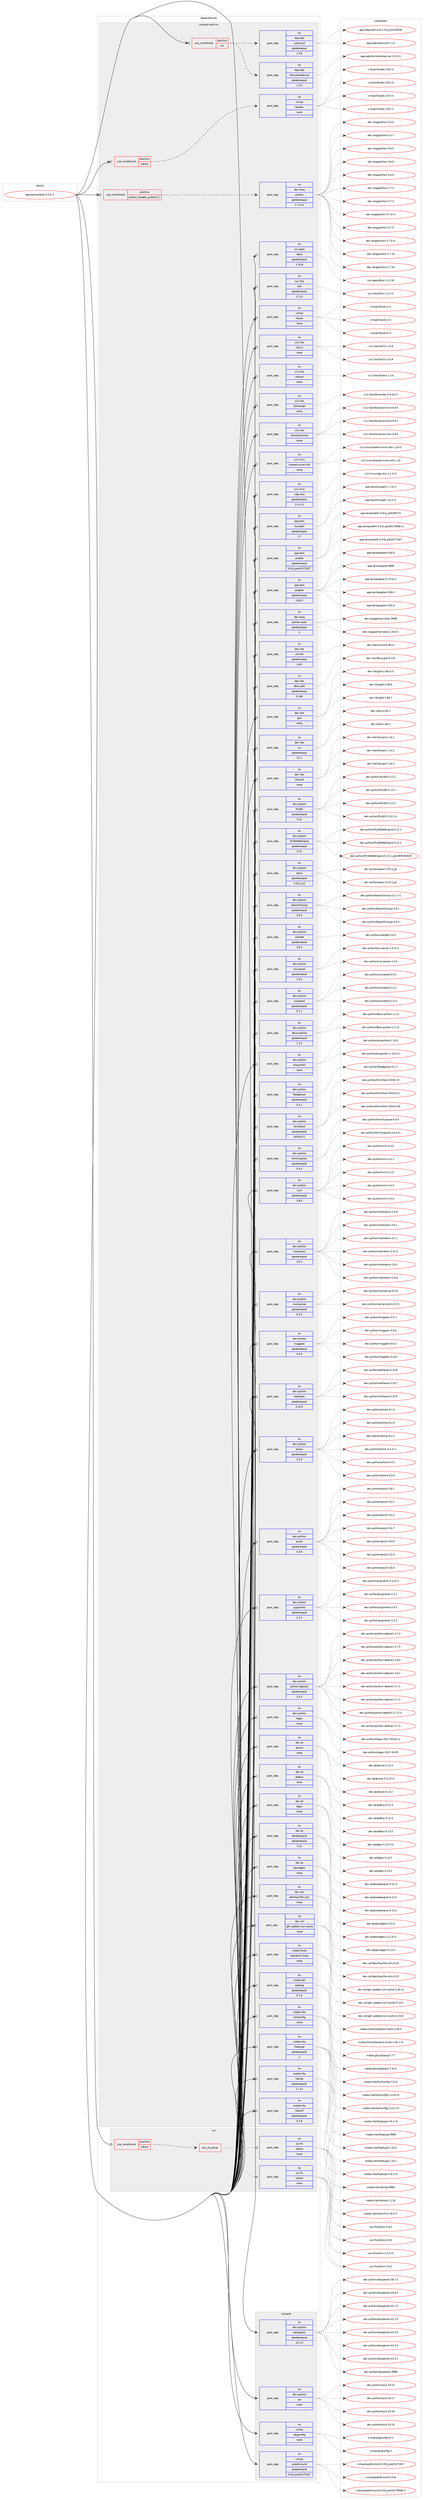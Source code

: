 digraph prolog {

# *************
# Graph options
# *************

newrank=true;
concentrate=true;
compound=true;
graph [rankdir=LR,fontname=Helvetica,fontsize=10,ranksep=1.5];#, ranksep=2.5, nodesep=0.2];
edge  [arrowhead=vee];
node  [fontname=Helvetica,fontsize=10];

# **********
# The ebuild
# **********

subgraph cluster_leftcol {
color=gray;
rank=same;
label=<<i>ebuild</i>>;
id [label="app-text/calibre-4.3.0-r1", color=red, width=4, href="../app-text/calibre-4.3.0-r1.svg"];
}

# ****************
# The dependencies
# ****************

subgraph cluster_midcol {
color=gray;
label=<<i>dependencies</i>>;
subgraph cluster_compile {
fillcolor="#eeeeee";
style=filled;
label=<<i>compile</i>>;
subgraph pack377512 {
dependency507892 [label=<<TABLE BORDER="0" CELLBORDER="1" CELLSPACING="0" CELLPADDING="4" WIDTH="220"><TR><TD ROWSPAN="6" CELLPADDING="30">pack_dep</TD></TR><TR><TD WIDTH="110">no</TD></TR><TR><TD>dev-python</TD></TR><TR><TD>setuptools</TD></TR><TR><TD>greaterequal</TD></TR><TR><TD>23.1.0</TD></TR></TABLE>>, shape=none, color=blue];
}
id:e -> dependency507892:w [weight=20,style="solid",arrowhead="vee"];
subgraph pack377513 {
dependency507893 [label=<<TABLE BORDER="0" CELLBORDER="1" CELLSPACING="0" CELLPADDING="4" WIDTH="220"><TR><TD ROWSPAN="6" CELLPADDING="30">pack_dep</TD></TR><TR><TD WIDTH="110">no</TD></TR><TR><TD>dev-python</TD></TR><TR><TD>sip</TD></TR><TR><TD>none</TD></TR><TR><TD></TD></TR></TABLE>>, shape=none, color=blue];
}
id:e -> dependency507893:w [weight=20,style="solid",arrowhead="vee"];
subgraph pack377514 {
dependency507894 [label=<<TABLE BORDER="0" CELLBORDER="1" CELLSPACING="0" CELLPADDING="4" WIDTH="220"><TR><TD ROWSPAN="6" CELLPADDING="30">pack_dep</TD></TR><TR><TD WIDTH="110">no</TD></TR><TR><TD>virtual</TD></TR><TR><TD>pkgconfig</TD></TR><TR><TD>none</TD></TR><TR><TD></TD></TR></TABLE>>, shape=none, color=blue];
}
id:e -> dependency507894:w [weight=20,style="solid",arrowhead="vee"];
subgraph pack377515 {
dependency507895 [label=<<TABLE BORDER="0" CELLBORDER="1" CELLSPACING="0" CELLPADDING="4" WIDTH="220"><TR><TD ROWSPAN="6" CELLPADDING="30">pack_dep</TD></TR><TR><TD WIDTH="110">no</TD></TR><TR><TD>virtual</TD></TR><TR><TD>podofo-build</TD></TR><TR><TD>greaterequal</TD></TR><TR><TD>0.9.6_pre20171027</TD></TR></TABLE>>, shape=none, color=blue];
}
id:e -> dependency507895:w [weight=20,style="solid",arrowhead="vee"];
}
subgraph cluster_compileandrun {
fillcolor="#eeeeee";
style=filled;
label=<<i>compile and run</i>>;
subgraph cond121201 {
dependency507896 [label=<<TABLE BORDER="0" CELLBORDER="1" CELLSPACING="0" CELLPADDING="4"><TR><TD ROWSPAN="3" CELLPADDING="10">use_conditional</TD></TR><TR><TD>positive</TD></TR><TR><TD>ios</TD></TR></TABLE>>, shape=none, color=red];
subgraph pack377516 {
dependency507897 [label=<<TABLE BORDER="0" CELLBORDER="1" CELLSPACING="0" CELLPADDING="4" WIDTH="220"><TR><TD ROWSPAN="6" CELLPADDING="30">pack_dep</TD></TR><TR><TD WIDTH="110">no</TD></TR><TR><TD>app-pda</TD></TR><TR><TD>usbmuxd</TD></TR><TR><TD>greaterequal</TD></TR><TR><TD>1.0.8</TD></TR></TABLE>>, shape=none, color=blue];
}
dependency507896:e -> dependency507897:w [weight=20,style="dashed",arrowhead="vee"];
subgraph pack377517 {
dependency507898 [label=<<TABLE BORDER="0" CELLBORDER="1" CELLSPACING="0" CELLPADDING="4" WIDTH="220"><TR><TD ROWSPAN="6" CELLPADDING="30">pack_dep</TD></TR><TR><TD WIDTH="110">no</TD></TR><TR><TD>app-pda</TD></TR><TR><TD>libimobiledevice</TD></TR><TR><TD>greaterequal</TD></TR><TR><TD>1.2.0</TD></TR></TABLE>>, shape=none, color=blue];
}
dependency507896:e -> dependency507898:w [weight=20,style="dashed",arrowhead="vee"];
}
id:e -> dependency507896:w [weight=20,style="solid",arrowhead="odotvee"];
subgraph cond121202 {
dependency507899 [label=<<TABLE BORDER="0" CELLBORDER="1" CELLSPACING="0" CELLPADDING="4"><TR><TD ROWSPAN="3" CELLPADDING="10">use_conditional</TD></TR><TR><TD>positive</TD></TR><TR><TD>python_targets_python2_7</TD></TR></TABLE>>, shape=none, color=red];
subgraph pack377518 {
dependency507900 [label=<<TABLE BORDER="0" CELLBORDER="1" CELLSPACING="0" CELLPADDING="4" WIDTH="220"><TR><TD ROWSPAN="6" CELLPADDING="30">pack_dep</TD></TR><TR><TD WIDTH="110">no</TD></TR><TR><TD>dev-lang</TD></TR><TR><TD>python</TD></TR><TR><TD>greaterequal</TD></TR><TR><TD>2.7.5-r2</TD></TR></TABLE>>, shape=none, color=blue];
}
dependency507899:e -> dependency507900:w [weight=20,style="dashed",arrowhead="vee"];
}
id:e -> dependency507899:w [weight=20,style="solid",arrowhead="odotvee"];
subgraph cond121203 {
dependency507901 [label=<<TABLE BORDER="0" CELLBORDER="1" CELLSPACING="0" CELLPADDING="4"><TR><TD ROWSPAN="3" CELLPADDING="10">use_conditional</TD></TR><TR><TD>positive</TD></TR><TR><TD>udisks</TD></TR></TABLE>>, shape=none, color=red];
subgraph pack377519 {
dependency507902 [label=<<TABLE BORDER="0" CELLBORDER="1" CELLSPACING="0" CELLPADDING="4" WIDTH="220"><TR><TD ROWSPAN="6" CELLPADDING="30">pack_dep</TD></TR><TR><TD WIDTH="110">no</TD></TR><TR><TD>virtual</TD></TR><TR><TD>libudev</TD></TR><TR><TD>none</TD></TR><TR><TD></TD></TR></TABLE>>, shape=none, color=blue];
}
dependency507901:e -> dependency507902:w [weight=20,style="dashed",arrowhead="vee"];
}
id:e -> dependency507901:w [weight=20,style="solid",arrowhead="odotvee"];
subgraph pack377520 {
dependency507903 [label=<<TABLE BORDER="0" CELLBORDER="1" CELLSPACING="0" CELLPADDING="4" WIDTH="220"><TR><TD ROWSPAN="6" CELLPADDING="30">pack_dep</TD></TR><TR><TD WIDTH="110">no</TD></TR><TR><TD>app-text</TD></TR><TR><TD>hunspell</TD></TR><TR><TD>greaterequal</TD></TR><TR><TD>1.7</TD></TR></TABLE>>, shape=none, color=blue];
}
id:e -> dependency507903:w [weight=20,style="solid",arrowhead="odotvee"];
subgraph pack377521 {
dependency507904 [label=<<TABLE BORDER="0" CELLBORDER="1" CELLSPACING="0" CELLPADDING="4" WIDTH="220"><TR><TD ROWSPAN="6" CELLPADDING="30">pack_dep</TD></TR><TR><TD WIDTH="110">no</TD></TR><TR><TD>app-text</TD></TR><TR><TD>podofo</TD></TR><TR><TD>greaterequal</TD></TR><TR><TD>0.9.6_pre20171027</TD></TR></TABLE>>, shape=none, color=blue];
}
id:e -> dependency507904:w [weight=20,style="solid",arrowhead="odotvee"];
subgraph pack377522 {
dependency507905 [label=<<TABLE BORDER="0" CELLBORDER="1" CELLSPACING="0" CELLPADDING="4" WIDTH="220"><TR><TD ROWSPAN="6" CELLPADDING="30">pack_dep</TD></TR><TR><TD WIDTH="110">no</TD></TR><TR><TD>app-text</TD></TR><TR><TD>poppler</TD></TR><TR><TD>greaterequal</TD></TR><TR><TD>0.26.5</TD></TR></TABLE>>, shape=none, color=blue];
}
id:e -> dependency507905:w [weight=20,style="solid",arrowhead="odotvee"];
subgraph pack377523 {
dependency507906 [label=<<TABLE BORDER="0" CELLBORDER="1" CELLSPACING="0" CELLPADDING="4" WIDTH="220"><TR><TD ROWSPAN="6" CELLPADDING="30">pack_dep</TD></TR><TR><TD WIDTH="110">no</TD></TR><TR><TD>dev-lang</TD></TR><TR><TD>python-exec</TD></TR><TR><TD>greaterequal</TD></TR><TR><TD>2</TD></TR></TABLE>>, shape=none, color=blue];
}
id:e -> dependency507906:w [weight=20,style="solid",arrowhead="odotvee"];
subgraph pack377524 {
dependency507907 [label=<<TABLE BORDER="0" CELLBORDER="1" CELLSPACING="0" CELLPADDING="4" WIDTH="220"><TR><TD ROWSPAN="6" CELLPADDING="30">pack_dep</TD></TR><TR><TD WIDTH="110">no</TD></TR><TR><TD>dev-libs</TD></TR><TR><TD>chmlib</TD></TR><TR><TD>greaterequal</TD></TR><TR><TD>0.40</TD></TR></TABLE>>, shape=none, color=blue];
}
id:e -> dependency507907:w [weight=20,style="solid",arrowhead="odotvee"];
subgraph pack377525 {
dependency507908 [label=<<TABLE BORDER="0" CELLBORDER="1" CELLSPACING="0" CELLPADDING="4" WIDTH="220"><TR><TD ROWSPAN="6" CELLPADDING="30">pack_dep</TD></TR><TR><TD WIDTH="110">no</TD></TR><TR><TD>dev-libs</TD></TR><TR><TD>dbus-glib</TD></TR><TR><TD>greaterequal</TD></TR><TR><TD>0.106</TD></TR></TABLE>>, shape=none, color=blue];
}
id:e -> dependency507908:w [weight=20,style="solid",arrowhead="odotvee"];
subgraph pack377526 {
dependency507909 [label=<<TABLE BORDER="0" CELLBORDER="1" CELLSPACING="0" CELLPADDING="4" WIDTH="220"><TR><TD ROWSPAN="6" CELLPADDING="30">pack_dep</TD></TR><TR><TD WIDTH="110">no</TD></TR><TR><TD>dev-libs</TD></TR><TR><TD>glib</TD></TR><TR><TD>none</TD></TR><TR><TD></TD></TR></TABLE>>, shape=none, color=blue];
}
id:e -> dependency507909:w [weight=20,style="solid",arrowhead="odotvee"];
subgraph pack377527 {
dependency507910 [label=<<TABLE BORDER="0" CELLBORDER="1" CELLSPACING="0" CELLPADDING="4" WIDTH="220"><TR><TD ROWSPAN="6" CELLPADDING="30">pack_dep</TD></TR><TR><TD WIDTH="110">no</TD></TR><TR><TD>dev-libs</TD></TR><TR><TD>icu</TD></TR><TR><TD>greaterequal</TD></TR><TR><TD>57.1</TD></TR></TABLE>>, shape=none, color=blue];
}
id:e -> dependency507910:w [weight=20,style="solid",arrowhead="odotvee"];
subgraph pack377528 {
dependency507911 [label=<<TABLE BORDER="0" CELLBORDER="1" CELLSPACING="0" CELLPADDING="4" WIDTH="220"><TR><TD ROWSPAN="6" CELLPADDING="30">pack_dep</TD></TR><TR><TD WIDTH="110">no</TD></TR><TR><TD>dev-libs</TD></TR><TR><TD>libinput</TD></TR><TR><TD>none</TD></TR><TR><TD></TD></TR></TABLE>>, shape=none, color=blue];
}
id:e -> dependency507911:w [weight=20,style="solid",arrowhead="odotvee"];
subgraph pack377529 {
dependency507912 [label=<<TABLE BORDER="0" CELLBORDER="1" CELLSPACING="0" CELLPADDING="4" WIDTH="220"><TR><TD ROWSPAN="6" CELLPADDING="30">pack_dep</TD></TR><TR><TD WIDTH="110">no</TD></TR><TR><TD>dev-python</TD></TR><TR><TD>PyQt5</TD></TR><TR><TD>greaterequal</TD></TR><TR><TD>5.12</TD></TR></TABLE>>, shape=none, color=blue];
}
id:e -> dependency507912:w [weight=20,style="solid",arrowhead="odotvee"];
subgraph pack377530 {
dependency507913 [label=<<TABLE BORDER="0" CELLBORDER="1" CELLSPACING="0" CELLPADDING="4" WIDTH="220"><TR><TD ROWSPAN="6" CELLPADDING="30">pack_dep</TD></TR><TR><TD WIDTH="110">no</TD></TR><TR><TD>dev-python</TD></TR><TR><TD>PyQtWebEngine</TD></TR><TR><TD>greaterequal</TD></TR><TR><TD>5.12</TD></TR></TABLE>>, shape=none, color=blue];
}
id:e -> dependency507913:w [weight=20,style="solid",arrowhead="odotvee"];
subgraph pack377531 {
dependency507914 [label=<<TABLE BORDER="0" CELLBORDER="1" CELLSPACING="0" CELLPADDING="4" WIDTH="220"><TR><TD ROWSPAN="6" CELLPADDING="30">pack_dep</TD></TR><TR><TD WIDTH="110">no</TD></TR><TR><TD>dev-python</TD></TR><TR><TD>apsw</TD></TR><TR><TD>greaterequal</TD></TR><TR><TD>3.25.2_p1</TD></TR></TABLE>>, shape=none, color=blue];
}
id:e -> dependency507914:w [weight=20,style="solid",arrowhead="odotvee"];
subgraph pack377532 {
dependency507915 [label=<<TABLE BORDER="0" CELLBORDER="1" CELLSPACING="0" CELLPADDING="4" WIDTH="220"><TR><TD ROWSPAN="6" CELLPADDING="30">pack_dep</TD></TR><TR><TD WIDTH="110">no</TD></TR><TR><TD>dev-python</TD></TR><TR><TD>beautifulsoup</TD></TR><TR><TD>greaterequal</TD></TR><TR><TD>3.0.5</TD></TR></TABLE>>, shape=none, color=blue];
}
id:e -> dependency507915:w [weight=20,style="solid",arrowhead="odotvee"];
subgraph pack377533 {
dependency507916 [label=<<TABLE BORDER="0" CELLBORDER="1" CELLSPACING="0" CELLPADDING="4" WIDTH="220"><TR><TD ROWSPAN="6" CELLPADDING="30">pack_dep</TD></TR><TR><TD WIDTH="110">no</TD></TR><TR><TD>dev-python</TD></TR><TR><TD>chardet</TD></TR><TR><TD>greaterequal</TD></TR><TR><TD>3.0.3</TD></TR></TABLE>>, shape=none, color=blue];
}
id:e -> dependency507916:w [weight=20,style="solid",arrowhead="odotvee"];
subgraph pack377534 {
dependency507917 [label=<<TABLE BORDER="0" CELLBORDER="1" CELLSPACING="0" CELLPADDING="4" WIDTH="220"><TR><TD ROWSPAN="6" CELLPADDING="30">pack_dep</TD></TR><TR><TD WIDTH="110">no</TD></TR><TR><TD>dev-python</TD></TR><TR><TD>css-parser</TD></TR><TR><TD>greaterequal</TD></TR><TR><TD>1.0.4</TD></TR></TABLE>>, shape=none, color=blue];
}
id:e -> dependency507917:w [weight=20,style="solid",arrowhead="odotvee"];
subgraph pack377535 {
dependency507918 [label=<<TABLE BORDER="0" CELLBORDER="1" CELLSPACING="0" CELLPADDING="4" WIDTH="220"><TR><TD ROWSPAN="6" CELLPADDING="30">pack_dep</TD></TR><TR><TD WIDTH="110">no</TD></TR><TR><TD>dev-python</TD></TR><TR><TD>cssselect</TD></TR><TR><TD>greaterequal</TD></TR><TR><TD>0.7.1</TD></TR></TABLE>>, shape=none, color=blue];
}
id:e -> dependency507918:w [weight=20,style="solid",arrowhead="odotvee"];
subgraph pack377536 {
dependency507919 [label=<<TABLE BORDER="0" CELLBORDER="1" CELLSPACING="0" CELLPADDING="4" WIDTH="220"><TR><TD ROWSPAN="6" CELLPADDING="30">pack_dep</TD></TR><TR><TD WIDTH="110">no</TD></TR><TR><TD>dev-python</TD></TR><TR><TD>dbus-python</TD></TR><TR><TD>greaterequal</TD></TR><TR><TD>1.2.4</TD></TR></TABLE>>, shape=none, color=blue];
}
id:e -> dependency507919:w [weight=20,style="solid",arrowhead="odotvee"];
subgraph pack377537 {
dependency507920 [label=<<TABLE BORDER="0" CELLBORDER="1" CELLSPACING="0" CELLPADDING="4" WIDTH="220"><TR><TD ROWSPAN="6" CELLPADDING="30">pack_dep</TD></TR><TR><TD WIDTH="110">no</TD></TR><TR><TD>dev-python</TD></TR><TR><TD>dnspython</TD></TR><TR><TD>none</TD></TR><TR><TD></TD></TR></TABLE>>, shape=none, color=blue];
}
id:e -> dependency507920:w [weight=20,style="solid",arrowhead="odotvee"];
subgraph pack377538 {
dependency507921 [label=<<TABLE BORDER="0" CELLBORDER="1" CELLSPACING="0" CELLPADDING="4" WIDTH="220"><TR><TD ROWSPAN="6" CELLPADDING="30">pack_dep</TD></TR><TR><TD WIDTH="110">no</TD></TR><TR><TD>dev-python</TD></TR><TR><TD>feedparser</TD></TR><TR><TD>greaterequal</TD></TR><TR><TD>5.2.1</TD></TR></TABLE>>, shape=none, color=blue];
}
id:e -> dependency507921:w [weight=20,style="solid",arrowhead="odotvee"];
subgraph pack377539 {
dependency507922 [label=<<TABLE BORDER="0" CELLBORDER="1" CELLSPACING="0" CELLPADDING="4" WIDTH="220"><TR><TD ROWSPAN="6" CELLPADDING="30">pack_dep</TD></TR><TR><TD WIDTH="110">no</TD></TR><TR><TD>dev-python</TD></TR><TR><TD>html2text</TD></TR><TR><TD>greaterequal</TD></TR><TR><TD>2019.8.11</TD></TR></TABLE>>, shape=none, color=blue];
}
id:e -> dependency507922:w [weight=20,style="solid",arrowhead="odotvee"];
subgraph pack377540 {
dependency507923 [label=<<TABLE BORDER="0" CELLBORDER="1" CELLSPACING="0" CELLPADDING="4" WIDTH="220"><TR><TD ROWSPAN="6" CELLPADDING="30">pack_dep</TD></TR><TR><TD WIDTH="110">no</TD></TR><TR><TD>dev-python</TD></TR><TR><TD>html5-parser</TD></TR><TR><TD>greaterequal</TD></TR><TR><TD>0.4.3</TD></TR></TABLE>>, shape=none, color=blue];
}
id:e -> dependency507923:w [weight=20,style="solid",arrowhead="odotvee"];
subgraph pack377541 {
dependency507924 [label=<<TABLE BORDER="0" CELLBORDER="1" CELLSPACING="0" CELLPADDING="4" WIDTH="220"><TR><TD ROWSPAN="6" CELLPADDING="30">pack_dep</TD></TR><TR><TD WIDTH="110">no</TD></TR><TR><TD>dev-python</TD></TR><TR><TD>lxml</TD></TR><TR><TD>greaterequal</TD></TR><TR><TD>3.8.0</TD></TR></TABLE>>, shape=none, color=blue];
}
id:e -> dependency507924:w [weight=20,style="solid",arrowhead="odotvee"];
subgraph pack377542 {
dependency507925 [label=<<TABLE BORDER="0" CELLBORDER="1" CELLSPACING="0" CELLPADDING="4" WIDTH="220"><TR><TD ROWSPAN="6" CELLPADDING="30">pack_dep</TD></TR><TR><TD WIDTH="110">no</TD></TR><TR><TD>dev-python</TD></TR><TR><TD>markdown</TD></TR><TR><TD>greaterequal</TD></TR><TR><TD>3.0.1</TD></TR></TABLE>>, shape=none, color=blue];
}
id:e -> dependency507925:w [weight=20,style="solid",arrowhead="odotvee"];
subgraph pack377543 {
dependency507926 [label=<<TABLE BORDER="0" CELLBORDER="1" CELLSPACING="0" CELLPADDING="4" WIDTH="220"><TR><TD ROWSPAN="6" CELLPADDING="30">pack_dep</TD></TR><TR><TD WIDTH="110">no</TD></TR><TR><TD>dev-python</TD></TR><TR><TD>mechanize</TD></TR><TR><TD>greaterequal</TD></TR><TR><TD>0.3.5</TD></TR></TABLE>>, shape=none, color=blue];
}
id:e -> dependency507926:w [weight=20,style="solid",arrowhead="odotvee"];
subgraph pack377544 {
dependency507927 [label=<<TABLE BORDER="0" CELLBORDER="1" CELLSPACING="0" CELLPADDING="4" WIDTH="220"><TR><TD ROWSPAN="6" CELLPADDING="30">pack_dep</TD></TR><TR><TD WIDTH="110">no</TD></TR><TR><TD>dev-python</TD></TR><TR><TD>msgpack</TD></TR><TR><TD>greaterequal</TD></TR><TR><TD>0.5.6</TD></TR></TABLE>>, shape=none, color=blue];
}
id:e -> dependency507927:w [weight=20,style="solid",arrowhead="odotvee"];
subgraph pack377545 {
dependency507928 [label=<<TABLE BORDER="0" CELLBORDER="1" CELLSPACING="0" CELLPADDING="4" WIDTH="220"><TR><TD ROWSPAN="6" CELLPADDING="30">pack_dep</TD></TR><TR><TD WIDTH="110">no</TD></TR><TR><TD>dev-python</TD></TR><TR><TD>netifaces</TD></TR><TR><TD>greaterequal</TD></TR><TR><TD>0.10.5</TD></TR></TABLE>>, shape=none, color=blue];
}
id:e -> dependency507928:w [weight=20,style="solid",arrowhead="odotvee"];
subgraph pack377546 {
dependency507929 [label=<<TABLE BORDER="0" CELLBORDER="1" CELLSPACING="0" CELLPADDING="4" WIDTH="220"><TR><TD ROWSPAN="6" CELLPADDING="30">pack_dep</TD></TR><TR><TD WIDTH="110">no</TD></TR><TR><TD>dev-python</TD></TR><TR><TD>pillow</TD></TR><TR><TD>greaterequal</TD></TR><TR><TD>3.2.0</TD></TR></TABLE>>, shape=none, color=blue];
}
id:e -> dependency507929:w [weight=20,style="solid",arrowhead="odotvee"];
subgraph pack377547 {
dependency507930 [label=<<TABLE BORDER="0" CELLBORDER="1" CELLSPACING="0" CELLPADDING="4" WIDTH="220"><TR><TD ROWSPAN="6" CELLPADDING="30">pack_dep</TD></TR><TR><TD WIDTH="110">no</TD></TR><TR><TD>dev-python</TD></TR><TR><TD>psutil</TD></TR><TR><TD>greaterequal</TD></TR><TR><TD>4.3.0</TD></TR></TABLE>>, shape=none, color=blue];
}
id:e -> dependency507930:w [weight=20,style="solid",arrowhead="odotvee"];
subgraph pack377548 {
dependency507931 [label=<<TABLE BORDER="0" CELLBORDER="1" CELLSPACING="0" CELLPADDING="4" WIDTH="220"><TR><TD ROWSPAN="6" CELLPADDING="30">pack_dep</TD></TR><TR><TD WIDTH="110">no</TD></TR><TR><TD>dev-python</TD></TR><TR><TD>pygments</TD></TR><TR><TD>greaterequal</TD></TR><TR><TD>2.3.1</TD></TR></TABLE>>, shape=none, color=blue];
}
id:e -> dependency507931:w [weight=20,style="solid",arrowhead="odotvee"];
subgraph pack377549 {
dependency507932 [label=<<TABLE BORDER="0" CELLBORDER="1" CELLSPACING="0" CELLPADDING="4" WIDTH="220"><TR><TD ROWSPAN="6" CELLPADDING="30">pack_dep</TD></TR><TR><TD WIDTH="110">no</TD></TR><TR><TD>dev-python</TD></TR><TR><TD>python-dateutil</TD></TR><TR><TD>greaterequal</TD></TR><TR><TD>2.5.3</TD></TR></TABLE>>, shape=none, color=blue];
}
id:e -> dependency507932:w [weight=20,style="solid",arrowhead="odotvee"];
subgraph pack377550 {
dependency507933 [label=<<TABLE BORDER="0" CELLBORDER="1" CELLSPACING="0" CELLPADDING="4" WIDTH="220"><TR><TD ROWSPAN="6" CELLPADDING="30">pack_dep</TD></TR><TR><TD WIDTH="110">no</TD></TR><TR><TD>dev-python</TD></TR><TR><TD>regex</TD></TR><TR><TD>none</TD></TR><TR><TD></TD></TR></TABLE>>, shape=none, color=blue];
}
id:e -> dependency507933:w [weight=20,style="solid",arrowhead="odotvee"];
subgraph pack377551 {
dependency507934 [label=<<TABLE BORDER="0" CELLBORDER="1" CELLSPACING="0" CELLPADDING="4" WIDTH="220"><TR><TD ROWSPAN="6" CELLPADDING="30">pack_dep</TD></TR><TR><TD WIDTH="110">no</TD></TR><TR><TD>dev-qt</TD></TR><TR><TD>qtcore</TD></TR><TR><TD>none</TD></TR><TR><TD></TD></TR></TABLE>>, shape=none, color=blue];
}
id:e -> dependency507934:w [weight=20,style="solid",arrowhead="odotvee"];
subgraph pack377552 {
dependency507935 [label=<<TABLE BORDER="0" CELLBORDER="1" CELLSPACING="0" CELLPADDING="4" WIDTH="220"><TR><TD ROWSPAN="6" CELLPADDING="30">pack_dep</TD></TR><TR><TD WIDTH="110">no</TD></TR><TR><TD>dev-qt</TD></TR><TR><TD>qtdbus</TD></TR><TR><TD>none</TD></TR><TR><TD></TD></TR></TABLE>>, shape=none, color=blue];
}
id:e -> dependency507935:w [weight=20,style="solid",arrowhead="odotvee"];
subgraph pack377553 {
dependency507936 [label=<<TABLE BORDER="0" CELLBORDER="1" CELLSPACING="0" CELLPADDING="4" WIDTH="220"><TR><TD ROWSPAN="6" CELLPADDING="30">pack_dep</TD></TR><TR><TD WIDTH="110">no</TD></TR><TR><TD>dev-qt</TD></TR><TR><TD>qtgui</TD></TR><TR><TD>none</TD></TR><TR><TD></TD></TR></TABLE>>, shape=none, color=blue];
}
id:e -> dependency507936:w [weight=20,style="solid",arrowhead="odotvee"];
subgraph pack377554 {
dependency507937 [label=<<TABLE BORDER="0" CELLBORDER="1" CELLSPACING="0" CELLPADDING="4" WIDTH="220"><TR><TD ROWSPAN="6" CELLPADDING="30">pack_dep</TD></TR><TR><TD WIDTH="110">no</TD></TR><TR><TD>dev-qt</TD></TR><TR><TD>qtwebengine</TD></TR><TR><TD>greaterequal</TD></TR><TR><TD>5.12</TD></TR></TABLE>>, shape=none, color=blue];
}
id:e -> dependency507937:w [weight=20,style="solid",arrowhead="odotvee"];
subgraph pack377555 {
dependency507938 [label=<<TABLE BORDER="0" CELLBORDER="1" CELLSPACING="0" CELLPADDING="4" WIDTH="220"><TR><TD ROWSPAN="6" CELLPADDING="30">pack_dep</TD></TR><TR><TD WIDTH="110">no</TD></TR><TR><TD>dev-qt</TD></TR><TR><TD>qtwidgets</TD></TR><TR><TD>none</TD></TR><TR><TD></TD></TR></TABLE>>, shape=none, color=blue];
}
id:e -> dependency507938:w [weight=20,style="solid",arrowhead="odotvee"];
subgraph pack377556 {
dependency507939 [label=<<TABLE BORDER="0" CELLBORDER="1" CELLSPACING="0" CELLPADDING="4" WIDTH="220"><TR><TD ROWSPAN="6" CELLPADDING="30">pack_dep</TD></TR><TR><TD WIDTH="110">no</TD></TR><TR><TD>dev-util</TD></TR><TR><TD>desktop-file-utils</TD></TR><TR><TD>none</TD></TR><TR><TD></TD></TR></TABLE>>, shape=none, color=blue];
}
id:e -> dependency507939:w [weight=20,style="solid",arrowhead="odotvee"];
subgraph pack377557 {
dependency507940 [label=<<TABLE BORDER="0" CELLBORDER="1" CELLSPACING="0" CELLPADDING="4" WIDTH="220"><TR><TD ROWSPAN="6" CELLPADDING="30">pack_dep</TD></TR><TR><TD WIDTH="110">no</TD></TR><TR><TD>dev-util</TD></TR><TR><TD>gtk-update-icon-cache</TD></TR><TR><TD>none</TD></TR><TR><TD></TD></TR></TABLE>>, shape=none, color=blue];
}
id:e -> dependency507940:w [weight=20,style="solid",arrowhead="odotvee"];
subgraph pack377558 {
dependency507941 [label=<<TABLE BORDER="0" CELLBORDER="1" CELLSPACING="0" CELLPADDING="4" WIDTH="220"><TR><TD ROWSPAN="6" CELLPADDING="30">pack_dep</TD></TR><TR><TD WIDTH="110">no</TD></TR><TR><TD>media-fonts</TD></TR><TR><TD>liberation-fonts</TD></TR><TR><TD>none</TD></TR><TR><TD></TD></TR></TABLE>>, shape=none, color=blue];
}
id:e -> dependency507941:w [weight=20,style="solid",arrowhead="odotvee"];
subgraph pack377559 {
dependency507942 [label=<<TABLE BORDER="0" CELLBORDER="1" CELLSPACING="0" CELLPADDING="4" WIDTH="220"><TR><TD ROWSPAN="6" CELLPADDING="30">pack_dep</TD></TR><TR><TD WIDTH="110">no</TD></TR><TR><TD>media-gfx</TD></TR><TR><TD>optipng</TD></TR><TR><TD>greaterequal</TD></TR><TR><TD>0.7.6</TD></TR></TABLE>>, shape=none, color=blue];
}
id:e -> dependency507942:w [weight=20,style="solid",arrowhead="odotvee"];
subgraph pack377560 {
dependency507943 [label=<<TABLE BORDER="0" CELLBORDER="1" CELLSPACING="0" CELLPADDING="4" WIDTH="220"><TR><TD ROWSPAN="6" CELLPADDING="30">pack_dep</TD></TR><TR><TD WIDTH="110">no</TD></TR><TR><TD>media-libs</TD></TR><TR><TD>fontconfig</TD></TR><TR><TD>none</TD></TR><TR><TD></TD></TR></TABLE>>, shape=none, color=blue];
}
id:e -> dependency507943:w [weight=20,style="solid",arrowhead="odotvee"];
subgraph pack377561 {
dependency507944 [label=<<TABLE BORDER="0" CELLBORDER="1" CELLSPACING="0" CELLPADDING="4" WIDTH="220"><TR><TD ROWSPAN="6" CELLPADDING="30">pack_dep</TD></TR><TR><TD WIDTH="110">no</TD></TR><TR><TD>media-libs</TD></TR><TR><TD>freetype</TD></TR><TR><TD>greaterequal</TD></TR><TR><TD>2</TD></TR></TABLE>>, shape=none, color=blue];
}
id:e -> dependency507944:w [weight=20,style="solid",arrowhead="odotvee"];
subgraph pack377562 {
dependency507945 [label=<<TABLE BORDER="0" CELLBORDER="1" CELLSPACING="0" CELLPADDING="4" WIDTH="220"><TR><TD ROWSPAN="6" CELLPADDING="30">pack_dep</TD></TR><TR><TD WIDTH="110">no</TD></TR><TR><TD>media-libs</TD></TR><TR><TD>libmtp</TD></TR><TR><TD>greaterequal</TD></TR><TR><TD>1.1.11</TD></TR></TABLE>>, shape=none, color=blue];
}
id:e -> dependency507945:w [weight=20,style="solid",arrowhead="odotvee"];
subgraph pack377563 {
dependency507946 [label=<<TABLE BORDER="0" CELLBORDER="1" CELLSPACING="0" CELLPADDING="4" WIDTH="220"><TR><TD ROWSPAN="6" CELLPADDING="30">pack_dep</TD></TR><TR><TD WIDTH="110">no</TD></TR><TR><TD>media-libs</TD></TR><TR><TD>libwmf</TD></TR><TR><TD>greaterequal</TD></TR><TR><TD>0.2.8</TD></TR></TABLE>>, shape=none, color=blue];
}
id:e -> dependency507946:w [weight=20,style="solid",arrowhead="odotvee"];
subgraph pack377564 {
dependency507947 [label=<<TABLE BORDER="0" CELLBORDER="1" CELLSPACING="0" CELLPADDING="4" WIDTH="220"><TR><TD ROWSPAN="6" CELLPADDING="30">pack_dep</TD></TR><TR><TD WIDTH="110">no</TD></TR><TR><TD>sys-apps</TD></TR><TR><TD>dbus</TD></TR><TR><TD>greaterequal</TD></TR><TR><TD>1.10.8</TD></TR></TABLE>>, shape=none, color=blue];
}
id:e -> dependency507947:w [weight=20,style="solid",arrowhead="odotvee"];
subgraph pack377565 {
dependency507948 [label=<<TABLE BORDER="0" CELLBORDER="1" CELLSPACING="0" CELLPADDING="4" WIDTH="220"><TR><TD ROWSPAN="6" CELLPADDING="30">pack_dep</TD></TR><TR><TD WIDTH="110">no</TD></TR><TR><TD>sys-libs</TD></TR><TR><TD>zlib</TD></TR><TR><TD>greaterequal</TD></TR><TR><TD>1.2.11</TD></TR></TABLE>>, shape=none, color=blue];
}
id:e -> dependency507948:w [weight=20,style="solid",arrowhead="odotvee"];
subgraph pack377566 {
dependency507949 [label=<<TABLE BORDER="0" CELLBORDER="1" CELLSPACING="0" CELLPADDING="4" WIDTH="220"><TR><TD ROWSPAN="6" CELLPADDING="30">pack_dep</TD></TR><TR><TD WIDTH="110">no</TD></TR><TR><TD>virtual</TD></TR><TR><TD>libusb</TD></TR><TR><TD>none</TD></TR><TR><TD></TD></TR></TABLE>>, shape=none, color=blue];
}
id:e -> dependency507949:w [weight=20,style="solid",arrowhead="odotvee"];
subgraph pack377567 {
dependency507950 [label=<<TABLE BORDER="0" CELLBORDER="1" CELLSPACING="0" CELLPADDING="4" WIDTH="220"><TR><TD ROWSPAN="6" CELLPADDING="30">pack_dep</TD></TR><TR><TD WIDTH="110">no</TD></TR><TR><TD>x11-libs</TD></TR><TR><TD>libX11</TD></TR><TR><TD>none</TD></TR><TR><TD></TD></TR></TABLE>>, shape=none, color=blue];
}
id:e -> dependency507950:w [weight=20,style="solid",arrowhead="odotvee"];
subgraph pack377568 {
dependency507951 [label=<<TABLE BORDER="0" CELLBORDER="1" CELLSPACING="0" CELLPADDING="4" WIDTH="220"><TR><TD ROWSPAN="6" CELLPADDING="30">pack_dep</TD></TR><TR><TD WIDTH="110">no</TD></TR><TR><TD>x11-libs</TD></TR><TR><TD>libXext</TD></TR><TR><TD>none</TD></TR><TR><TD></TD></TR></TABLE>>, shape=none, color=blue];
}
id:e -> dependency507951:w [weight=20,style="solid",arrowhead="odotvee"];
subgraph pack377569 {
dependency507952 [label=<<TABLE BORDER="0" CELLBORDER="1" CELLSPACING="0" CELLPADDING="4" WIDTH="220"><TR><TD ROWSPAN="6" CELLPADDING="30">pack_dep</TD></TR><TR><TD WIDTH="110">no</TD></TR><TR><TD>x11-libs</TD></TR><TR><TD>libXrender</TD></TR><TR><TD>none</TD></TR><TR><TD></TD></TR></TABLE>>, shape=none, color=blue];
}
id:e -> dependency507952:w [weight=20,style="solid",arrowhead="odotvee"];
subgraph pack377570 {
dependency507953 [label=<<TABLE BORDER="0" CELLBORDER="1" CELLSPACING="0" CELLPADDING="4" WIDTH="220"><TR><TD ROWSPAN="6" CELLPADDING="30">pack_dep</TD></TR><TR><TD WIDTH="110">no</TD></TR><TR><TD>x11-libs</TD></TR><TR><TD>libxkbcommon</TD></TR><TR><TD>none</TD></TR><TR><TD></TD></TR></TABLE>>, shape=none, color=blue];
}
id:e -> dependency507953:w [weight=20,style="solid",arrowhead="odotvee"];
subgraph pack377571 {
dependency507954 [label=<<TABLE BORDER="0" CELLBORDER="1" CELLSPACING="0" CELLPADDING="4" WIDTH="220"><TR><TD ROWSPAN="6" CELLPADDING="30">pack_dep</TD></TR><TR><TD WIDTH="110">no</TD></TR><TR><TD>x11-misc</TD></TR><TR><TD>shared-mime-info</TD></TR><TR><TD>none</TD></TR><TR><TD></TD></TR></TABLE>>, shape=none, color=blue];
}
id:e -> dependency507954:w [weight=20,style="solid",arrowhead="odotvee"];
subgraph pack377572 {
dependency507955 [label=<<TABLE BORDER="0" CELLBORDER="1" CELLSPACING="0" CELLPADDING="4" WIDTH="220"><TR><TD ROWSPAN="6" CELLPADDING="30">pack_dep</TD></TR><TR><TD WIDTH="110">no</TD></TR><TR><TD>x11-misc</TD></TR><TR><TD>xdg-utils</TD></TR><TR><TD>greaterequal</TD></TR><TR><TD>1.0.2-r2</TD></TR></TABLE>>, shape=none, color=blue];
}
id:e -> dependency507955:w [weight=20,style="solid",arrowhead="odotvee"];
}
subgraph cluster_run {
fillcolor="#eeeeee";
style=filled;
label=<<i>run</i>>;
subgraph cond121204 {
dependency507956 [label=<<TABLE BORDER="0" CELLBORDER="1" CELLSPACING="0" CELLPADDING="4"><TR><TD ROWSPAN="3" CELLPADDING="10">use_conditional</TD></TR><TR><TD>positive</TD></TR><TR><TD>udisks</TD></TR></TABLE>>, shape=none, color=red];
subgraph any8855 {
dependency507957 [label=<<TABLE BORDER="0" CELLBORDER="1" CELLSPACING="0" CELLPADDING="4"><TR><TD CELLPADDING="10">any_of_group</TD></TR></TABLE>>, shape=none, color=red];subgraph pack377573 {
dependency507958 [label=<<TABLE BORDER="0" CELLBORDER="1" CELLSPACING="0" CELLPADDING="4" WIDTH="220"><TR><TD ROWSPAN="6" CELLPADDING="30">pack_dep</TD></TR><TR><TD WIDTH="110">no</TD></TR><TR><TD>sys-fs</TD></TR><TR><TD>udisks</TD></TR><TR><TD>none</TD></TR><TR><TD></TD></TR></TABLE>>, shape=none, color=blue];
}
dependency507957:e -> dependency507958:w [weight=20,style="dotted",arrowhead="oinv"];
subgraph pack377574 {
dependency507959 [label=<<TABLE BORDER="0" CELLBORDER="1" CELLSPACING="0" CELLPADDING="4" WIDTH="220"><TR><TD ROWSPAN="6" CELLPADDING="30">pack_dep</TD></TR><TR><TD WIDTH="110">no</TD></TR><TR><TD>sys-fs</TD></TR><TR><TD>udisks</TD></TR><TR><TD>none</TD></TR><TR><TD></TD></TR></TABLE>>, shape=none, color=blue];
}
dependency507957:e -> dependency507959:w [weight=20,style="dotted",arrowhead="oinv"];
}
dependency507956:e -> dependency507957:w [weight=20,style="dashed",arrowhead="vee"];
}
id:e -> dependency507956:w [weight=20,style="solid",arrowhead="odot"];
}
}

# **************
# The candidates
# **************

subgraph cluster_choices {
rank=same;
color=gray;
label=<<i>candidates</i>>;

subgraph choice377512 {
color=black;
nodesep=1;
choice100101118451121211161041111104711510111611711211611111110811545515446554650 [label="dev-python/setuptools-36.7.2", color=red, width=4,href="../dev-python/setuptools-36.7.2.svg"];
choice100101118451121211161041111104711510111611711211611111110811545524846544651 [label="dev-python/setuptools-40.6.3", color=red, width=4,href="../dev-python/setuptools-40.6.3.svg"];
choice100101118451121211161041111104711510111611711211611111110811545524946494648 [label="dev-python/setuptools-41.1.0", color=red, width=4,href="../dev-python/setuptools-41.1.0.svg"];
choice100101118451121211161041111104711510111611711211611111110811545524946504648 [label="dev-python/setuptools-41.2.0", color=red, width=4,href="../dev-python/setuptools-41.2.0.svg"];
choice100101118451121211161041111104711510111611711211611111110811545524946524648 [label="dev-python/setuptools-41.4.0", color=red, width=4,href="../dev-python/setuptools-41.4.0.svg"];
choice100101118451121211161041111104711510111611711211611111110811545524946534648 [label="dev-python/setuptools-41.5.0", color=red, width=4,href="../dev-python/setuptools-41.5.0.svg"];
choice100101118451121211161041111104711510111611711211611111110811545524946534649 [label="dev-python/setuptools-41.5.1", color=red, width=4,href="../dev-python/setuptools-41.5.1.svg"];
choice10010111845112121116104111110471151011161171121161111111081154557575757 [label="dev-python/setuptools-9999", color=red, width=4,href="../dev-python/setuptools-9999.svg"];
dependency507892:e -> choice100101118451121211161041111104711510111611711211611111110811545515446554650:w [style=dotted,weight="100"];
dependency507892:e -> choice100101118451121211161041111104711510111611711211611111110811545524846544651:w [style=dotted,weight="100"];
dependency507892:e -> choice100101118451121211161041111104711510111611711211611111110811545524946494648:w [style=dotted,weight="100"];
dependency507892:e -> choice100101118451121211161041111104711510111611711211611111110811545524946504648:w [style=dotted,weight="100"];
dependency507892:e -> choice100101118451121211161041111104711510111611711211611111110811545524946524648:w [style=dotted,weight="100"];
dependency507892:e -> choice100101118451121211161041111104711510111611711211611111110811545524946534648:w [style=dotted,weight="100"];
dependency507892:e -> choice100101118451121211161041111104711510111611711211611111110811545524946534649:w [style=dotted,weight="100"];
dependency507892:e -> choice10010111845112121116104111110471151011161171121161111111081154557575757:w [style=dotted,weight="100"];
}
subgraph choice377513 {
color=black;
nodesep=1;
choice10010111845112121116104111110471151051124552464957464951 [label="dev-python/sip-4.19.13", color=red, width=4,href="../dev-python/sip-4.19.13.svg"];
choice10010111845112121116104111110471151051124552464957464955 [label="dev-python/sip-4.19.17", color=red, width=4,href="../dev-python/sip-4.19.17.svg"];
choice10010111845112121116104111110471151051124552464957464956 [label="dev-python/sip-4.19.18", color=red, width=4,href="../dev-python/sip-4.19.18.svg"];
choice10010111845112121116104111110471151051124552464957464957 [label="dev-python/sip-4.19.19", color=red, width=4,href="../dev-python/sip-4.19.19.svg"];
dependency507893:e -> choice10010111845112121116104111110471151051124552464957464951:w [style=dotted,weight="100"];
dependency507893:e -> choice10010111845112121116104111110471151051124552464957464955:w [style=dotted,weight="100"];
dependency507893:e -> choice10010111845112121116104111110471151051124552464957464956:w [style=dotted,weight="100"];
dependency507893:e -> choice10010111845112121116104111110471151051124552464957464957:w [style=dotted,weight="100"];
}
subgraph choice377514 {
color=black;
nodesep=1;
choice11810511411611797108471121071039911111010210510345484511449 [label="virtual/pkgconfig-0-r1", color=red, width=4,href="../virtual/pkgconfig-0-r1.svg"];
choice1181051141161179710847112107103991111101021051034549 [label="virtual/pkgconfig-1", color=red, width=4,href="../virtual/pkgconfig-1.svg"];
dependency507894:e -> choice11810511411611797108471121071039911111010210510345484511449:w [style=dotted,weight="100"];
dependency507894:e -> choice1181051141161179710847112107103991111101021051034549:w [style=dotted,weight="100"];
}
subgraph choice377515 {
color=black;
nodesep=1;
choice11810511411611797108471121111001111021114598117105108100454846574654 [label="virtual/podofo-build-0.9.6", color=red, width=4,href="../virtual/podofo-build-0.9.6.svg"];
choice118105114116117971084711211110011110211145981171051081004548465746549511211410150484955485348564511449 [label="virtual/podofo-build-0.9.6_pre20170508-r1", color=red, width=4,href="../virtual/podofo-build-0.9.6_pre20170508-r1.svg"];
choice11810511411611797108471121111001111021114598117105108100454846574654951121141015048495549485055 [label="virtual/podofo-build-0.9.6_pre20171027", color=red, width=4,href="../virtual/podofo-build-0.9.6_pre20171027.svg"];
dependency507895:e -> choice11810511411611797108471121111001111021114598117105108100454846574654:w [style=dotted,weight="100"];
dependency507895:e -> choice118105114116117971084711211110011110211145981171051081004548465746549511211410150484955485348564511449:w [style=dotted,weight="100"];
dependency507895:e -> choice11810511411611797108471121111001111021114598117105108100454846574654951121141015048495549485055:w [style=dotted,weight="100"];
}
subgraph choice377516 {
color=black;
nodesep=1;
choice9711211245112100974711711598109117120100454946484656951125048495248535148 [label="app-pda/usbmuxd-1.0.8_p20140530", color=red, width=4,href="../app-pda/usbmuxd-1.0.8_p20140530.svg"];
choice9711211245112100974711711598109117120100454946494648 [label="app-pda/usbmuxd-1.1.0", color=red, width=4,href="../app-pda/usbmuxd-1.1.0.svg"];
dependency507897:e -> choice9711211245112100974711711598109117120100454946484656951125048495248535148:w [style=dotted,weight="100"];
dependency507897:e -> choice9711211245112100974711711598109117120100454946494648:w [style=dotted,weight="100"];
}
subgraph choice377517 {
color=black;
nodesep=1;
choice971121124511210097471081059810510911198105108101100101118105991014549465046484511449 [label="app-pda/libimobiledevice-1.2.0-r1", color=red, width=4,href="../app-pda/libimobiledevice-1.2.0-r1.svg"];
dependency507898:e -> choice971121124511210097471081059810510911198105108101100101118105991014549465046484511449:w [style=dotted,weight="100"];
}
subgraph choice377518 {
color=black;
nodesep=1;
choice10010111845108971101034711212111610411111045504655464953 [label="dev-lang/python-2.7.15", color=red, width=4,href="../dev-lang/python-2.7.15.svg"];
choice10010111845108971101034711212111610411111045504655464954 [label="dev-lang/python-2.7.16", color=red, width=4,href="../dev-lang/python-2.7.16.svg"];
choice100101118451089711010347112121116104111110455146534653 [label="dev-lang/python-3.5.5", color=red, width=4,href="../dev-lang/python-3.5.5.svg"];
choice100101118451089711010347112121116104111110455146534655 [label="dev-lang/python-3.5.7", color=red, width=4,href="../dev-lang/python-3.5.7.svg"];
choice100101118451089711010347112121116104111110455146544653 [label="dev-lang/python-3.6.5", color=red, width=4,href="../dev-lang/python-3.6.5.svg"];
choice100101118451089711010347112121116104111110455146544656 [label="dev-lang/python-3.6.8", color=red, width=4,href="../dev-lang/python-3.6.8.svg"];
choice100101118451089711010347112121116104111110455146544657 [label="dev-lang/python-3.6.9", color=red, width=4,href="../dev-lang/python-3.6.9.svg"];
choice100101118451089711010347112121116104111110455146554650 [label="dev-lang/python-3.7.2", color=red, width=4,href="../dev-lang/python-3.7.2.svg"];
choice100101118451089711010347112121116104111110455146554651 [label="dev-lang/python-3.7.3", color=red, width=4,href="../dev-lang/python-3.7.3.svg"];
choice1001011184510897110103471121211161041111104551465546524511449 [label="dev-lang/python-3.7.4-r1", color=red, width=4,href="../dev-lang/python-3.7.4-r1.svg"];
choice100101118451089711010347112121116104111110455146554653 [label="dev-lang/python-3.7.5", color=red, width=4,href="../dev-lang/python-3.7.5.svg"];
choice1001011184510897110103471121211161041111104551465546534511449 [label="dev-lang/python-3.7.5-r1", color=red, width=4,href="../dev-lang/python-3.7.5-r1.svg"];
dependency507900:e -> choice10010111845108971101034711212111610411111045504655464953:w [style=dotted,weight="100"];
dependency507900:e -> choice10010111845108971101034711212111610411111045504655464954:w [style=dotted,weight="100"];
dependency507900:e -> choice100101118451089711010347112121116104111110455146534653:w [style=dotted,weight="100"];
dependency507900:e -> choice100101118451089711010347112121116104111110455146534655:w [style=dotted,weight="100"];
dependency507900:e -> choice100101118451089711010347112121116104111110455146544653:w [style=dotted,weight="100"];
dependency507900:e -> choice100101118451089711010347112121116104111110455146544656:w [style=dotted,weight="100"];
dependency507900:e -> choice100101118451089711010347112121116104111110455146544657:w [style=dotted,weight="100"];
dependency507900:e -> choice100101118451089711010347112121116104111110455146554650:w [style=dotted,weight="100"];
dependency507900:e -> choice100101118451089711010347112121116104111110455146554651:w [style=dotted,weight="100"];
dependency507900:e -> choice1001011184510897110103471121211161041111104551465546524511449:w [style=dotted,weight="100"];
dependency507900:e -> choice100101118451089711010347112121116104111110455146554653:w [style=dotted,weight="100"];
dependency507900:e -> choice1001011184510897110103471121211161041111104551465546534511449:w [style=dotted,weight="100"];
}
subgraph choice377519 {
color=black;
nodesep=1;
choice118105114116117971084710810598117100101118455049534511449 [label="virtual/libudev-215-r1", color=red, width=4,href="../virtual/libudev-215-r1.svg"];
choice118105114116117971084710810598117100101118455051504511449 [label="virtual/libudev-232-r1", color=red, width=4,href="../virtual/libudev-232-r1.svg"];
choice118105114116117971084710810598117100101118455051504511450 [label="virtual/libudev-232-r2", color=red, width=4,href="../virtual/libudev-232-r2.svg"];
choice118105114116117971084710810598117100101118455051504511451 [label="virtual/libudev-232-r3", color=red, width=4,href="../virtual/libudev-232-r3.svg"];
dependency507902:e -> choice118105114116117971084710810598117100101118455049534511449:w [style=dotted,weight="100"];
dependency507902:e -> choice118105114116117971084710810598117100101118455051504511449:w [style=dotted,weight="100"];
dependency507902:e -> choice118105114116117971084710810598117100101118455051504511450:w [style=dotted,weight="100"];
dependency507902:e -> choice118105114116117971084710810598117100101118455051504511451:w [style=dotted,weight="100"];
}
subgraph choice377520 {
color=black;
nodesep=1;
choice9711211245116101120116471041171101151121011081084549465446504511449 [label="app-text/hunspell-1.6.2-r1", color=red, width=4,href="../app-text/hunspell-1.6.2-r1.svg"];
choice9711211245116101120116471041171101151121011081084549465546484511449 [label="app-text/hunspell-1.7.0-r1", color=red, width=4,href="../app-text/hunspell-1.7.0-r1.svg"];
dependency507903:e -> choice9711211245116101120116471041171101151121011081084549465446504511449:w [style=dotted,weight="100"];
dependency507903:e -> choice9711211245116101120116471041171101151121011081084549465546484511449:w [style=dotted,weight="100"];
}
subgraph choice377521 {
color=black;
nodesep=1;
choice971121124511610112011647112111100111102111454846574654951125048495648554953 [label="app-text/podofo-0.9.6_p20180715", color=red, width=4,href="../app-text/podofo-0.9.6_p20180715.svg"];
choice9711211245116101120116471121111001111021114548465746549511211410150484955485348564511449 [label="app-text/podofo-0.9.6_pre20170508-r1", color=red, width=4,href="../app-text/podofo-0.9.6_pre20170508-r1.svg"];
choice971121124511610112011647112111100111102111454846574654951121141015048495549485055 [label="app-text/podofo-0.9.6_pre20171027", color=red, width=4,href="../app-text/podofo-0.9.6_pre20171027.svg"];
dependency507904:e -> choice971121124511610112011647112111100111102111454846574654951125048495648554953:w [style=dotted,weight="100"];
dependency507904:e -> choice9711211245116101120116471121111001111021114548465746549511211410150484955485348564511449:w [style=dotted,weight="100"];
dependency507904:e -> choice971121124511610112011647112111100111102111454846574654951121141015048495549485055:w [style=dotted,weight="100"];
}
subgraph choice377522 {
color=black;
nodesep=1;
choice971121124511610112011647112111112112108101114454846555746484511449 [label="app-text/poppler-0.79.0-r1", color=red, width=4,href="../app-text/poppler-0.79.0-r1.svg"];
choice97112112451161011201164711211111211210810111445484656484648 [label="app-text/poppler-0.80.0", color=red, width=4,href="../app-text/poppler-0.80.0.svg"];
choice97112112451161011201164711211111211210810111445484656494648 [label="app-text/poppler-0.81.0", color=red, width=4,href="../app-text/poppler-0.81.0.svg"];
choice97112112451161011201164711211111211210810111445484656504648 [label="app-text/poppler-0.82.0", color=red, width=4,href="../app-text/poppler-0.82.0.svg"];
choice9711211245116101120116471121111121121081011144557575757 [label="app-text/poppler-9999", color=red, width=4,href="../app-text/poppler-9999.svg"];
dependency507905:e -> choice971121124511610112011647112111112112108101114454846555746484511449:w [style=dotted,weight="100"];
dependency507905:e -> choice97112112451161011201164711211111211210810111445484656484648:w [style=dotted,weight="100"];
dependency507905:e -> choice97112112451161011201164711211111211210810111445484656494648:w [style=dotted,weight="100"];
dependency507905:e -> choice97112112451161011201164711211111211210810111445484656504648:w [style=dotted,weight="100"];
dependency507905:e -> choice9711211245116101120116471121111121121081011144557575757:w [style=dotted,weight="100"];
}
subgraph choice377523 {
color=black;
nodesep=1;
choice10010111845108971101034711212111610411111045101120101994550465246544511449 [label="dev-lang/python-exec-2.4.6-r1", color=red, width=4,href="../dev-lang/python-exec-2.4.6-r1.svg"];
choice10010111845108971101034711212111610411111045101120101994557575757 [label="dev-lang/python-exec-9999", color=red, width=4,href="../dev-lang/python-exec-9999.svg"];
dependency507906:e -> choice10010111845108971101034711212111610411111045101120101994550465246544511449:w [style=dotted,weight="100"];
dependency507906:e -> choice10010111845108971101034711212111610411111045101120101994557575757:w [style=dotted,weight="100"];
}
subgraph choice377524 {
color=black;
nodesep=1;
choice100101118451081059811547991041091081059845484652484511449 [label="dev-libs/chmlib-0.40-r1", color=red, width=4,href="../dev-libs/chmlib-0.40-r1.svg"];
dependency507907:e -> choice100101118451081059811547991041091081059845484652484511449:w [style=dotted,weight="100"];
}
subgraph choice377525 {
color=black;
nodesep=1;
choice100101118451081059811547100981171154510310810598454846494948 [label="dev-libs/dbus-glib-0.110", color=red, width=4,href="../dev-libs/dbus-glib-0.110.svg"];
dependency507908:e -> choice100101118451081059811547100981171154510310810598454846494948:w [style=dotted,weight="100"];
}
subgraph choice377526 {
color=black;
nodesep=1;
choice10010111845108105981154710310810598455046535646514511449 [label="dev-libs/glib-2.58.3-r1", color=red, width=4,href="../dev-libs/glib-2.58.3-r1.svg"];
choice1001011184510810598115471031081059845504654484654 [label="dev-libs/glib-2.60.6", color=red, width=4,href="../dev-libs/glib-2.60.6.svg"];
choice1001011184510810598115471031081059845504654484655 [label="dev-libs/glib-2.60.7", color=red, width=4,href="../dev-libs/glib-2.60.7.svg"];
dependency507909:e -> choice10010111845108105981154710310810598455046535646514511449:w [style=dotted,weight="100"];
dependency507909:e -> choice1001011184510810598115471031081059845504654484654:w [style=dotted,weight="100"];
dependency507909:e -> choice1001011184510810598115471031081059845504654484655:w [style=dotted,weight="100"];
}
subgraph choice377527 {
color=black;
nodesep=1;
choice100101118451081059811547105991174554524650 [label="dev-libs/icu-64.2", color=red, width=4,href="../dev-libs/icu-64.2.svg"];
choice100101118451081059811547105991174554534649 [label="dev-libs/icu-65.1", color=red, width=4,href="../dev-libs/icu-65.1.svg"];
dependency507910:e -> choice100101118451081059811547105991174554524650:w [style=dotted,weight="100"];
dependency507910:e -> choice100101118451081059811547105991174554534649:w [style=dotted,weight="100"];
}
subgraph choice377528 {
color=black;
nodesep=1;
choice1001011184510810598115471081059810511011211711645494649524649 [label="dev-libs/libinput-1.14.1", color=red, width=4,href="../dev-libs/libinput-1.14.1.svg"];
choice1001011184510810598115471081059810511011211711645494649524650 [label="dev-libs/libinput-1.14.2", color=red, width=4,href="../dev-libs/libinput-1.14.2.svg"];
choice1001011184510810598115471081059810511011211711645494649524651 [label="dev-libs/libinput-1.14.3", color=red, width=4,href="../dev-libs/libinput-1.14.3.svg"];
dependency507911:e -> choice1001011184510810598115471081059810511011211711645494649524649:w [style=dotted,weight="100"];
dependency507911:e -> choice1001011184510810598115471081059810511011211711645494649524650:w [style=dotted,weight="100"];
dependency507911:e -> choice1001011184510810598115471081059810511011211711645494649524651:w [style=dotted,weight="100"];
}
subgraph choice377529 {
color=black;
nodesep=1;
choice1001011184511212111610411111047801218111653455346494846494511449 [label="dev-python/PyQt5-5.10.1-r1", color=red, width=4,href="../dev-python/PyQt5-5.10.1-r1.svg"];
choice100101118451121211161041111104780121811165345534649504650 [label="dev-python/PyQt5-5.12.2", color=red, width=4,href="../dev-python/PyQt5-5.12.2.svg"];
choice100101118451121211161041111104780121811165345534649514649 [label="dev-python/PyQt5-5.13.1", color=red, width=4,href="../dev-python/PyQt5-5.13.1.svg"];
choice100101118451121211161041111104780121811165345534649514650 [label="dev-python/PyQt5-5.13.2", color=red, width=4,href="../dev-python/PyQt5-5.13.2.svg"];
dependency507912:e -> choice1001011184511212111610411111047801218111653455346494846494511449:w [style=dotted,weight="100"];
dependency507912:e -> choice100101118451121211161041111104780121811165345534649504650:w [style=dotted,weight="100"];
dependency507912:e -> choice100101118451121211161041111104780121811165345534649514649:w [style=dotted,weight="100"];
dependency507912:e -> choice100101118451121211161041111104780121811165345534649514650:w [style=dotted,weight="100"];
}
subgraph choice377530 {
color=black;
nodesep=1;
choice1001011184511212111610411111047801218111687101986911010310511010145534649504649 [label="dev-python/PyQtWebEngine-5.12.1", color=red, width=4,href="../dev-python/PyQtWebEngine-5.12.1.svg"];
choice1001011184511212111610411111047801218111687101986911010310511010145534649514650 [label="dev-python/PyQtWebEngine-5.13.2", color=red, width=4,href="../dev-python/PyQtWebEngine-5.13.2.svg"];
choice10010111845112121116104111110478012181116871019869110103105110101455346495146509511211410149574857495649565056 [label="dev-python/PyQtWebEngine-5.13.2_pre1909181828", color=red, width=4,href="../dev-python/PyQtWebEngine-5.13.2_pre1909181828.svg"];
dependency507913:e -> choice1001011184511212111610411111047801218111687101986911010310511010145534649504649:w [style=dotted,weight="100"];
dependency507913:e -> choice1001011184511212111610411111047801218111687101986911010310511010145534649514650:w [style=dotted,weight="100"];
dependency507913:e -> choice10010111845112121116104111110478012181116871019869110103105110101455346495146509511211410149574857495649565056:w [style=dotted,weight="100"];
}
subgraph choice377531 {
color=black;
nodesep=1;
choice100101118451121211161041111104797112115119455146505146499511249 [label="dev-python/apsw-3.23.1_p1", color=red, width=4,href="../dev-python/apsw-3.23.1_p1.svg"];
choice100101118451121211161041111104797112115119455146505346509511249 [label="dev-python/apsw-3.25.2_p1", color=red, width=4,href="../dev-python/apsw-3.25.2_p1.svg"];
dependency507914:e -> choice100101118451121211161041111104797112115119455146505146499511249:w [style=dotted,weight="100"];
dependency507914:e -> choice100101118451121211161041111104797112115119455146505346509511249:w [style=dotted,weight="100"];
}
subgraph choice377532 {
color=black;
nodesep=1;
choice100101118451121211161041111104798101971171161051021171081151111171124551465046494511449 [label="dev-python/beautifulsoup-3.2.1-r1", color=red, width=4,href="../dev-python/beautifulsoup-3.2.1-r1.svg"];
choice10010111845112121116104111110479810197117116105102117108115111117112455246534649 [label="dev-python/beautifulsoup-4.5.1", color=red, width=4,href="../dev-python/beautifulsoup-4.5.1.svg"];
choice10010111845112121116104111110479810197117116105102117108115111117112455246544651 [label="dev-python/beautifulsoup-4.6.3", color=red, width=4,href="../dev-python/beautifulsoup-4.6.3.svg"];
dependency507915:e -> choice100101118451121211161041111104798101971171161051021171081151111171124551465046494511449:w [style=dotted,weight="100"];
dependency507915:e -> choice10010111845112121116104111110479810197117116105102117108115111117112455246534649:w [style=dotted,weight="100"];
dependency507915:e -> choice10010111845112121116104111110479810197117116105102117108115111117112455246544651:w [style=dotted,weight="100"];
}
subgraph choice377533 {
color=black;
nodesep=1;
choice10010111845112121116104111110479910497114100101116455146484652 [label="dev-python/chardet-3.0.4", color=red, width=4,href="../dev-python/chardet-3.0.4.svg"];
dependency507916:e -> choice10010111845112121116104111110479910497114100101116455146484652:w [style=dotted,weight="100"];
}
subgraph choice377534 {
color=black;
nodesep=1;
choice1001011184511212111610411111047991151154511297114115101114454946484652 [label="dev-python/css-parser-1.0.4", color=red, width=4,href="../dev-python/css-parser-1.0.4.svg"];
choice10010111845112121116104111110479911511545112971141151011144549464846524511449 [label="dev-python/css-parser-1.0.4-r1", color=red, width=4,href="../dev-python/css-parser-1.0.4-r1.svg"];
dependency507917:e -> choice1001011184511212111610411111047991151154511297114115101114454946484652:w [style=dotted,weight="100"];
dependency507917:e -> choice10010111845112121116104111110479911511545112971141151011144549464846524511449:w [style=dotted,weight="100"];
}
subgraph choice377535 {
color=black;
nodesep=1;
choice10010111845112121116104111110479911511511510110810199116454846574649 [label="dev-python/cssselect-0.9.1", color=red, width=4,href="../dev-python/cssselect-0.9.1.svg"];
choice10010111845112121116104111110479911511511510110810199116454946484649 [label="dev-python/cssselect-1.0.1", color=red, width=4,href="../dev-python/cssselect-1.0.1.svg"];
choice10010111845112121116104111110479911511511510110810199116454946484651 [label="dev-python/cssselect-1.0.3", color=red, width=4,href="../dev-python/cssselect-1.0.3.svg"];
dependency507918:e -> choice10010111845112121116104111110479911511511510110810199116454846574649:w [style=dotted,weight="100"];
dependency507918:e -> choice10010111845112121116104111110479911511511510110810199116454946484649:w [style=dotted,weight="100"];
dependency507918:e -> choice10010111845112121116104111110479911511511510110810199116454946484651:w [style=dotted,weight="100"];
}
subgraph choice377536 {
color=black;
nodesep=1;
choice1001011184511212111610411111047100981171154511212111610411111045494650464950 [label="dev-python/dbus-python-1.2.12", color=red, width=4,href="../dev-python/dbus-python-1.2.12.svg"];
choice10010111845112121116104111110471009811711545112121116104111110454946504652 [label="dev-python/dbus-python-1.2.4", color=red, width=4,href="../dev-python/dbus-python-1.2.4.svg"];
dependency507919:e -> choice1001011184511212111610411111047100981171154511212111610411111045494650464950:w [style=dotted,weight="100"];
dependency507919:e -> choice10010111845112121116104111110471009811711545112121116104111110454946504652:w [style=dotted,weight="100"];
}
subgraph choice377537 {
color=black;
nodesep=1;
choice1001011184511212111610411111047100110115112121116104111110454946495346484511449 [label="dev-python/dnspython-1.15.0-r1", color=red, width=4,href="../dev-python/dnspython-1.15.0-r1.svg"];
choice100101118451121211161041111104710011011511212111610411111045494649544648 [label="dev-python/dnspython-1.16.0", color=red, width=4,href="../dev-python/dnspython-1.16.0.svg"];
dependency507920:e -> choice1001011184511212111610411111047100110115112121116104111110454946495346484511449:w [style=dotted,weight="100"];
dependency507920:e -> choice100101118451121211161041111104710011011511212111610411111045494649544648:w [style=dotted,weight="100"];
}
subgraph choice377538 {
color=black;
nodesep=1;
choice100101118451121211161041111104710210110110011297114115101114455346504649 [label="dev-python/feedparser-5.2.1", color=red, width=4,href="../dev-python/feedparser-5.2.1.svg"];
dependency507921:e -> choice100101118451121211161041111104710210110110011297114115101114455346504649:w [style=dotted,weight="100"];
}
subgraph choice377539 {
color=black;
nodesep=1;
choice100101118451121211161041111104710411610910850116101120116455048495646494657 [label="dev-python/html2text-2018.1.9", color=red, width=4,href="../dev-python/html2text-2018.1.9.svg"];
choice10010111845112121116104111110471041161091085011610112011645504849574656464949 [label="dev-python/html2text-2019.8.11", color=red, width=4,href="../dev-python/html2text-2019.8.11.svg"];
choice10010111845112121116104111110471041161091085011610112011645504849574657465054 [label="dev-python/html2text-2019.9.26", color=red, width=4,href="../dev-python/html2text-2019.9.26.svg"];
dependency507922:e -> choice100101118451121211161041111104710411610910850116101120116455048495646494657:w [style=dotted,weight="100"];
dependency507922:e -> choice10010111845112121116104111110471041161091085011610112011645504849574656464949:w [style=dotted,weight="100"];
dependency507922:e -> choice10010111845112121116104111110471041161091085011610112011645504849574657465054:w [style=dotted,weight="100"];
}
subgraph choice377540 {
color=black;
nodesep=1;
choice10010111845112121116104111110471041161091085345112971141151011144548465246524511449 [label="dev-python/html5-parser-0.4.4-r1", color=red, width=4,href="../dev-python/html5-parser-0.4.4-r1.svg"];
choice1001011184511212111610411111047104116109108534511297114115101114454846524653 [label="dev-python/html5-parser-0.4.5", color=red, width=4,href="../dev-python/html5-parser-0.4.5.svg"];
dependency507923:e -> choice10010111845112121116104111110471041161091085345112971141151011144548465246524511449:w [style=dotted,weight="100"];
dependency507923:e -> choice1001011184511212111610411111047104116109108534511297114115101114454846524653:w [style=dotted,weight="100"];
}
subgraph choice377541 {
color=black;
nodesep=1;
choice1001011184511212111610411111047108120109108455246504653 [label="dev-python/lxml-4.2.5", color=red, width=4,href="../dev-python/lxml-4.2.5.svg"];
choice1001011184511212111610411111047108120109108455246514651 [label="dev-python/lxml-4.3.3", color=red, width=4,href="../dev-python/lxml-4.3.3.svg"];
choice1001011184511212111610411111047108120109108455246514652 [label="dev-python/lxml-4.3.4", color=red, width=4,href="../dev-python/lxml-4.3.4.svg"];
choice1001011184511212111610411111047108120109108455246524648 [label="dev-python/lxml-4.4.0", color=red, width=4,href="../dev-python/lxml-4.4.0.svg"];
choice1001011184511212111610411111047108120109108455246524649 [label="dev-python/lxml-4.4.1", color=red, width=4,href="../dev-python/lxml-4.4.1.svg"];
dependency507924:e -> choice1001011184511212111610411111047108120109108455246504653:w [style=dotted,weight="100"];
dependency507924:e -> choice1001011184511212111610411111047108120109108455246514651:w [style=dotted,weight="100"];
dependency507924:e -> choice1001011184511212111610411111047108120109108455246514652:w [style=dotted,weight="100"];
dependency507924:e -> choice1001011184511212111610411111047108120109108455246524648:w [style=dotted,weight="100"];
dependency507924:e -> choice1001011184511212111610411111047108120109108455246524649:w [style=dotted,weight="100"];
}
subgraph choice377542 {
color=black;
nodesep=1;
choice10010111845112121116104111110471099711410710011111911045504654464949 [label="dev-python/markdown-2.6.11", color=red, width=4,href="../dev-python/markdown-2.6.11.svg"];
choice100101118451121211161041111104710997114107100111119110455046544653 [label="dev-python/markdown-2.6.5", color=red, width=4,href="../dev-python/markdown-2.6.5.svg"];
choice100101118451121211161041111104710997114107100111119110455046544656 [label="dev-python/markdown-2.6.8", color=red, width=4,href="../dev-python/markdown-2.6.8.svg"];
choice100101118451121211161041111104710997114107100111119110455046544657 [label="dev-python/markdown-2.6.9", color=red, width=4,href="../dev-python/markdown-2.6.9.svg"];
choice100101118451121211161041111104710997114107100111119110455146484649 [label="dev-python/markdown-3.0.1", color=red, width=4,href="../dev-python/markdown-3.0.1.svg"];
choice100101118451121211161041111104710997114107100111119110455146494649 [label="dev-python/markdown-3.1.1", color=red, width=4,href="../dev-python/markdown-3.1.1.svg"];
dependency507925:e -> choice10010111845112121116104111110471099711410710011111911045504654464949:w [style=dotted,weight="100"];
dependency507925:e -> choice100101118451121211161041111104710997114107100111119110455046544653:w [style=dotted,weight="100"];
dependency507925:e -> choice100101118451121211161041111104710997114107100111119110455046544656:w [style=dotted,weight="100"];
dependency507925:e -> choice100101118451121211161041111104710997114107100111119110455046544657:w [style=dotted,weight="100"];
dependency507925:e -> choice100101118451121211161041111104710997114107100111119110455146484649:w [style=dotted,weight="100"];
dependency507925:e -> choice100101118451121211161041111104710997114107100111119110455146494649:w [style=dotted,weight="100"];
}
subgraph choice377543 {
color=black;
nodesep=1;
choice100101118451121211161041111104710910199104971101051221014548465046534511449 [label="dev-python/mechanize-0.2.5-r1", color=red, width=4,href="../dev-python/mechanize-0.2.5-r1.svg"];
choice10010111845112121116104111110471091019910497110105122101454846514654 [label="dev-python/mechanize-0.3.6", color=red, width=4,href="../dev-python/mechanize-0.3.6.svg"];
dependency507926:e -> choice100101118451121211161041111104710910199104971101051221014548465046534511449:w [style=dotted,weight="100"];
dependency507926:e -> choice10010111845112121116104111110471091019910497110105122101454846514654:w [style=dotted,weight="100"];
}
subgraph choice377544 {
color=black;
nodesep=1;
choice10010111845112121116104111110471091151031129799107454846524656 [label="dev-python/msgpack-0.4.8", color=red, width=4,href="../dev-python/msgpack-0.4.8.svg"];
choice10010111845112121116104111110471091151031129799107454846534649 [label="dev-python/msgpack-0.5.1", color=red, width=4,href="../dev-python/msgpack-0.5.1.svg"];
choice10010111845112121116104111110471091151031129799107454846534654 [label="dev-python/msgpack-0.5.6", color=red, width=4,href="../dev-python/msgpack-0.5.6.svg"];
choice10010111845112121116104111110471091151031129799107454846544649 [label="dev-python/msgpack-0.6.1", color=red, width=4,href="../dev-python/msgpack-0.6.1.svg"];
dependency507927:e -> choice10010111845112121116104111110471091151031129799107454846524656:w [style=dotted,weight="100"];
dependency507927:e -> choice10010111845112121116104111110471091151031129799107454846534649:w [style=dotted,weight="100"];
dependency507927:e -> choice10010111845112121116104111110471091151031129799107454846534654:w [style=dotted,weight="100"];
dependency507927:e -> choice10010111845112121116104111110471091151031129799107454846544649:w [style=dotted,weight="100"];
}
subgraph choice377545 {
color=black;
nodesep=1;
choice1001011184511212111610411111047110101116105102979910111545484649484654 [label="dev-python/netifaces-0.10.6", color=red, width=4,href="../dev-python/netifaces-0.10.6.svg"];
choice1001011184511212111610411111047110101116105102979910111545484649484655 [label="dev-python/netifaces-0.10.7", color=red, width=4,href="../dev-python/netifaces-0.10.7.svg"];
choice1001011184511212111610411111047110101116105102979910111545484649484657 [label="dev-python/netifaces-0.10.9", color=red, width=4,href="../dev-python/netifaces-0.10.9.svg"];
dependency507928:e -> choice1001011184511212111610411111047110101116105102979910111545484649484654:w [style=dotted,weight="100"];
dependency507928:e -> choice1001011184511212111610411111047110101116105102979910111545484649484655:w [style=dotted,weight="100"];
dependency507928:e -> choice1001011184511212111610411111047110101116105102979910111545484649484657:w [style=dotted,weight="100"];
}
subgraph choice377546 {
color=black;
nodesep=1;
choice10010111845112121116104111110471121051081081111194551465246504511449 [label="dev-python/pillow-3.4.2-r1", color=red, width=4,href="../dev-python/pillow-3.4.2-r1.svg"];
choice1001011184511212111610411111047112105108108111119455346524649 [label="dev-python/pillow-5.4.1", color=red, width=4,href="../dev-python/pillow-5.4.1.svg"];
choice1001011184511212111610411111047112105108108111119455446484648 [label="dev-python/pillow-6.0.0", color=red, width=4,href="../dev-python/pillow-6.0.0.svg"];
choice1001011184511212111610411111047112105108108111119455446494648 [label="dev-python/pillow-6.1.0", color=red, width=4,href="../dev-python/pillow-6.1.0.svg"];
choice1001011184511212111610411111047112105108108111119455446504648 [label="dev-python/pillow-6.2.0", color=red, width=4,href="../dev-python/pillow-6.2.0.svg"];
choice1001011184511212111610411111047112105108108111119455446504649 [label="dev-python/pillow-6.2.1", color=red, width=4,href="../dev-python/pillow-6.2.1.svg"];
dependency507929:e -> choice10010111845112121116104111110471121051081081111194551465246504511449:w [style=dotted,weight="100"];
dependency507929:e -> choice1001011184511212111610411111047112105108108111119455346524649:w [style=dotted,weight="100"];
dependency507929:e -> choice1001011184511212111610411111047112105108108111119455446484648:w [style=dotted,weight="100"];
dependency507929:e -> choice1001011184511212111610411111047112105108108111119455446494648:w [style=dotted,weight="100"];
dependency507929:e -> choice1001011184511212111610411111047112105108108111119455446504648:w [style=dotted,weight="100"];
dependency507929:e -> choice1001011184511212111610411111047112105108108111119455446504649:w [style=dotted,weight="100"];
}
subgraph choice377547 {
color=black;
nodesep=1;
choice1001011184511212111610411111047112115117116105108455346524649 [label="dev-python/psutil-5.4.1", color=red, width=4,href="../dev-python/psutil-5.4.1.svg"];
choice1001011184511212111610411111047112115117116105108455346524651 [label="dev-python/psutil-5.4.3", color=red, width=4,href="../dev-python/psutil-5.4.3.svg"];
choice1001011184511212111610411111047112115117116105108455346524655 [label="dev-python/psutil-5.4.7", color=red, width=4,href="../dev-python/psutil-5.4.7.svg"];
choice1001011184511212111610411111047112115117116105108455346524656 [label="dev-python/psutil-5.4.8", color=red, width=4,href="../dev-python/psutil-5.4.8.svg"];
choice1001011184511212111610411111047112115117116105108455346534648 [label="dev-python/psutil-5.5.0", color=red, width=4,href="../dev-python/psutil-5.5.0.svg"];
choice1001011184511212111610411111047112115117116105108455346544648 [label="dev-python/psutil-5.6.0", color=red, width=4,href="../dev-python/psutil-5.6.0.svg"];
choice1001011184511212111610411111047112115117116105108455346544649 [label="dev-python/psutil-5.6.1", color=red, width=4,href="../dev-python/psutil-5.6.1.svg"];
dependency507930:e -> choice1001011184511212111610411111047112115117116105108455346524649:w [style=dotted,weight="100"];
dependency507930:e -> choice1001011184511212111610411111047112115117116105108455346524651:w [style=dotted,weight="100"];
dependency507930:e -> choice1001011184511212111610411111047112115117116105108455346524655:w [style=dotted,weight="100"];
dependency507930:e -> choice1001011184511212111610411111047112115117116105108455346524656:w [style=dotted,weight="100"];
dependency507930:e -> choice1001011184511212111610411111047112115117116105108455346534648:w [style=dotted,weight="100"];
dependency507930:e -> choice1001011184511212111610411111047112115117116105108455346544648:w [style=dotted,weight="100"];
dependency507930:e -> choice1001011184511212111610411111047112115117116105108455346544649:w [style=dotted,weight="100"];
}
subgraph choice377548 {
color=black;
nodesep=1;
choice1001011184511212111610411111047112121103109101110116115455046504648 [label="dev-python/pygments-2.2.0", color=red, width=4,href="../dev-python/pygments-2.2.0.svg"];
choice10010111845112121116104111110471121211031091011101161154550465046484511449 [label="dev-python/pygments-2.2.0-r1", color=red, width=4,href="../dev-python/pygments-2.2.0-r1.svg"];
choice1001011184511212111610411111047112121103109101110116115455046514649 [label="dev-python/pygments-2.3.1", color=red, width=4,href="../dev-python/pygments-2.3.1.svg"];
choice1001011184511212111610411111047112121103109101110116115455046524650 [label="dev-python/pygments-2.4.2", color=red, width=4,href="../dev-python/pygments-2.4.2.svg"];
dependency507931:e -> choice1001011184511212111610411111047112121103109101110116115455046504648:w [style=dotted,weight="100"];
dependency507931:e -> choice10010111845112121116104111110471121211031091011101161154550465046484511449:w [style=dotted,weight="100"];
dependency507931:e -> choice1001011184511212111610411111047112121103109101110116115455046514649:w [style=dotted,weight="100"];
dependency507931:e -> choice1001011184511212111610411111047112121103109101110116115455046524650:w [style=dotted,weight="100"];
}
subgraph choice377549 {
color=black;
nodesep=1;
choice10010111845112121116104111110471121211161041111104510097116101117116105108455046544649 [label="dev-python/python-dateutil-2.6.1", color=red, width=4,href="../dev-python/python-dateutil-2.6.1.svg"];
choice10010111845112121116104111110471121211161041111104510097116101117116105108455046554649 [label="dev-python/python-dateutil-2.7.1", color=red, width=4,href="../dev-python/python-dateutil-2.7.1.svg"];
choice10010111845112121116104111110471121211161041111104510097116101117116105108455046554650 [label="dev-python/python-dateutil-2.7.2", color=red, width=4,href="../dev-python/python-dateutil-2.7.2.svg"];
choice100101118451121211161041111104711212111610411111045100971161011171161051084550465546504511449 [label="dev-python/python-dateutil-2.7.2-r1", color=red, width=4,href="../dev-python/python-dateutil-2.7.2-r1.svg"];
choice10010111845112121116104111110471121211161041111104510097116101117116105108455046554651 [label="dev-python/python-dateutil-2.7.3", color=red, width=4,href="../dev-python/python-dateutil-2.7.3.svg"];
choice10010111845112121116104111110471121211161041111104510097116101117116105108455046554652 [label="dev-python/python-dateutil-2.7.4", color=red, width=4,href="../dev-python/python-dateutil-2.7.4.svg"];
choice10010111845112121116104111110471121211161041111104510097116101117116105108455046554653 [label="dev-python/python-dateutil-2.7.5", color=red, width=4,href="../dev-python/python-dateutil-2.7.5.svg"];
choice10010111845112121116104111110471121211161041111104510097116101117116105108455046564648 [label="dev-python/python-dateutil-2.8.0", color=red, width=4,href="../dev-python/python-dateutil-2.8.0.svg"];
dependency507932:e -> choice10010111845112121116104111110471121211161041111104510097116101117116105108455046544649:w [style=dotted,weight="100"];
dependency507932:e -> choice10010111845112121116104111110471121211161041111104510097116101117116105108455046554649:w [style=dotted,weight="100"];
dependency507932:e -> choice10010111845112121116104111110471121211161041111104510097116101117116105108455046554650:w [style=dotted,weight="100"];
dependency507932:e -> choice100101118451121211161041111104711212111610411111045100971161011171161051084550465546504511449:w [style=dotted,weight="100"];
dependency507932:e -> choice10010111845112121116104111110471121211161041111104510097116101117116105108455046554651:w [style=dotted,weight="100"];
dependency507932:e -> choice10010111845112121116104111110471121211161041111104510097116101117116105108455046554652:w [style=dotted,weight="100"];
dependency507932:e -> choice10010111845112121116104111110471121211161041111104510097116101117116105108455046554653:w [style=dotted,weight="100"];
dependency507932:e -> choice10010111845112121116104111110471121211161041111104510097116101117116105108455046564648:w [style=dotted,weight="100"];
}
subgraph choice377550 {
color=black;
nodesep=1;
choice10010111845112121116104111110471141011031011204550484955464852464853 [label="dev-python/regex-2017.04.05", color=red, width=4,href="../dev-python/regex-2017.04.05.svg"];
choice100101118451121211161041111104711410110310112045504849554648524648534511449 [label="dev-python/regex-2017.04.05-r1", color=red, width=4,href="../dev-python/regex-2017.04.05-r1.svg"];
dependency507933:e -> choice10010111845112121116104111110471141011031011204550484955464852464853:w [style=dotted,weight="100"];
dependency507933:e -> choice100101118451121211161041111104711410110310112045504849554648524648534511449:w [style=dotted,weight="100"];
}
subgraph choice377551 {
color=black;
nodesep=1;
choice10010111845113116471131169911111410145534649504651 [label="dev-qt/qtcore-5.12.3", color=red, width=4,href="../dev-qt/qtcore-5.12.3.svg"];
choice100101118451131164711311699111114101455346495046534511449 [label="dev-qt/qtcore-5.12.5-r1", color=red, width=4,href="../dev-qt/qtcore-5.12.5-r1.svg"];
choice10010111845113116471131169911111410145534649514650 [label="dev-qt/qtcore-5.13.2", color=red, width=4,href="../dev-qt/qtcore-5.13.2.svg"];
dependency507934:e -> choice10010111845113116471131169911111410145534649504651:w [style=dotted,weight="100"];
dependency507934:e -> choice100101118451131164711311699111114101455346495046534511449:w [style=dotted,weight="100"];
dependency507934:e -> choice10010111845113116471131169911111410145534649514650:w [style=dotted,weight="100"];
}
subgraph choice377552 {
color=black;
nodesep=1;
choice10010111845113116471131161009811711545534649504651 [label="dev-qt/qtdbus-5.12.3", color=red, width=4,href="../dev-qt/qtdbus-5.12.3.svg"];
choice10010111845113116471131161009811711545534649504653 [label="dev-qt/qtdbus-5.12.5", color=red, width=4,href="../dev-qt/qtdbus-5.12.5.svg"];
choice10010111845113116471131161009811711545534649514650 [label="dev-qt/qtdbus-5.13.2", color=red, width=4,href="../dev-qt/qtdbus-5.13.2.svg"];
dependency507935:e -> choice10010111845113116471131161009811711545534649504651:w [style=dotted,weight="100"];
dependency507935:e -> choice10010111845113116471131161009811711545534649504653:w [style=dotted,weight="100"];
dependency507935:e -> choice10010111845113116471131161009811711545534649514650:w [style=dotted,weight="100"];
}
subgraph choice377553 {
color=black;
nodesep=1;
choice1001011184511311647113116103117105455346495046514511449 [label="dev-qt/qtgui-5.12.3-r1", color=red, width=4,href="../dev-qt/qtgui-5.12.3-r1.svg"];
choice100101118451131164711311610311710545534649504653 [label="dev-qt/qtgui-5.12.5", color=red, width=4,href="../dev-qt/qtgui-5.12.5.svg"];
choice100101118451131164711311610311710545534649514650 [label="dev-qt/qtgui-5.13.2", color=red, width=4,href="../dev-qt/qtgui-5.13.2.svg"];
dependency507936:e -> choice1001011184511311647113116103117105455346495046514511449:w [style=dotted,weight="100"];
dependency507936:e -> choice100101118451131164711311610311710545534649504653:w [style=dotted,weight="100"];
dependency507936:e -> choice100101118451131164711311610311710545534649514650:w [style=dotted,weight="100"];
}
subgraph choice377554 {
color=black;
nodesep=1;
choice10010111845113116471131161191019810111010310511010145534649504651 [label="dev-qt/qtwebengine-5.12.3", color=red, width=4,href="../dev-qt/qtwebengine-5.12.3.svg"];
choice10010111845113116471131161191019810111010310511010145534649504653 [label="dev-qt/qtwebengine-5.12.5", color=red, width=4,href="../dev-qt/qtwebengine-5.12.5.svg"];
choice10010111845113116471131161191019810111010310511010145534649514650 [label="dev-qt/qtwebengine-5.13.2", color=red, width=4,href="../dev-qt/qtwebengine-5.13.2.svg"];
dependency507937:e -> choice10010111845113116471131161191019810111010310511010145534649504651:w [style=dotted,weight="100"];
dependency507937:e -> choice10010111845113116471131161191019810111010310511010145534649504653:w [style=dotted,weight="100"];
dependency507937:e -> choice10010111845113116471131161191019810111010310511010145534649514650:w [style=dotted,weight="100"];
}
subgraph choice377555 {
color=black;
nodesep=1;
choice100101118451131164711311611910510010310111611545534649504651 [label="dev-qt/qtwidgets-5.12.3", color=red, width=4,href="../dev-qt/qtwidgets-5.12.3.svg"];
choice1001011184511311647113116119105100103101116115455346495046534511449 [label="dev-qt/qtwidgets-5.12.5-r1", color=red, width=4,href="../dev-qt/qtwidgets-5.12.5-r1.svg"];
choice100101118451131164711311611910510010310111611545534649514650 [label="dev-qt/qtwidgets-5.13.2", color=red, width=4,href="../dev-qt/qtwidgets-5.13.2.svg"];
dependency507938:e -> choice100101118451131164711311611910510010310111611545534649504651:w [style=dotted,weight="100"];
dependency507938:e -> choice1001011184511311647113116119105100103101116115455346495046534511449:w [style=dotted,weight="100"];
dependency507938:e -> choice100101118451131164711311611910510010310111611545534649514650:w [style=dotted,weight="100"];
}
subgraph choice377556 {
color=black;
nodesep=1;
choice100101118451171161051084710010111510711611111245102105108101451171161051081154548465051 [label="dev-util/desktop-file-utils-0.23", color=red, width=4,href="../dev-util/desktop-file-utils-0.23.svg"];
choice100101118451171161051084710010111510711611111245102105108101451171161051081154548465052 [label="dev-util/desktop-file-utils-0.24", color=red, width=4,href="../dev-util/desktop-file-utils-0.24.svg"];
dependency507939:e -> choice100101118451171161051084710010111510711611111245102105108101451171161051081154548465051:w [style=dotted,weight="100"];
dependency507939:e -> choice100101118451171161051084710010111510711611111245102105108101451171161051081154548465052:w [style=dotted,weight="100"];
}
subgraph choice377557 {
color=black;
nodesep=1;
choice100101118451171161051084710311610745117112100971161014510599111110459997991041014551465052464949 [label="dev-util/gtk-update-icon-cache-3.24.11", color=red, width=4,href="../dev-util/gtk-update-icon-cache-3.24.11.svg"];
choice1001011184511711610510847103116107451171121009711610145105991111104599979910410145514650524651 [label="dev-util/gtk-update-icon-cache-3.24.3", color=red, width=4,href="../dev-util/gtk-update-icon-cache-3.24.3.svg"];
choice1001011184511711610510847103116107451171121009711610145105991111104599979910410145514650524656 [label="dev-util/gtk-update-icon-cache-3.24.8", color=red, width=4,href="../dev-util/gtk-update-icon-cache-3.24.8.svg"];
dependency507940:e -> choice100101118451171161051084710311610745117112100971161014510599111110459997991041014551465052464949:w [style=dotted,weight="100"];
dependency507940:e -> choice1001011184511711610510847103116107451171121009711610145105991111104599979910410145514650524651:w [style=dotted,weight="100"];
dependency507940:e -> choice1001011184511711610510847103116107451171121009711610145105991111104599979910410145514650524656:w [style=dotted,weight="100"];
}
subgraph choice377558 {
color=black;
nodesep=1;
choice109101100105974510211111011611547108105981011149711610511111045102111110116115455046484846494511451 [label="media-fonts/liberation-fonts-2.00.1-r3", color=red, width=4,href="../media-fonts/liberation-fonts-2.00.1-r3.svg"];
choice10910110010597451021111101161154710810598101114971161051111104510211111011611545504648484653 [label="media-fonts/liberation-fonts-2.00.5", color=red, width=4,href="../media-fonts/liberation-fonts-2.00.5.svg"];
dependency507941:e -> choice109101100105974510211111011611547108105981011149711610511111045102111110116115455046484846494511451:w [style=dotted,weight="100"];
dependency507941:e -> choice10910110010597451021111101161154710810598101114971161051111104510211111011611545504648484653:w [style=dotted,weight="100"];
}
subgraph choice377559 {
color=black;
nodesep=1;
choice1091011001059745103102120471111121161051121101034548465546544511450 [label="media-gfx/optipng-0.7.6-r2", color=red, width=4,href="../media-gfx/optipng-0.7.6-r2.svg"];
choice109101100105974510310212047111112116105112110103454846554655 [label="media-gfx/optipng-0.7.7", color=red, width=4,href="../media-gfx/optipng-0.7.7.svg"];
dependency507942:e -> choice1091011001059745103102120471111121161051121101034548465546544511450:w [style=dotted,weight="100"];
dependency507942:e -> choice109101100105974510310212047111112116105112110103454846554655:w [style=dotted,weight="100"];
}
subgraph choice377560 {
color=black;
nodesep=1;
choice109101100105974510810598115471021111101169911111010210510345504649504654 [label="media-libs/fontconfig-2.12.6", color=red, width=4,href="../media-libs/fontconfig-2.12.6.svg"];
choice1091011001059745108105981154710211111011699111110102105103455046495146484511452 [label="media-libs/fontconfig-2.13.0-r4", color=red, width=4,href="../media-libs/fontconfig-2.13.0-r4.svg"];
choice1091011001059745108105981154710211111011699111110102105103455046495146494511450 [label="media-libs/fontconfig-2.13.1-r2", color=red, width=4,href="../media-libs/fontconfig-2.13.1-r2.svg"];
dependency507943:e -> choice109101100105974510810598115471021111101169911111010210510345504649504654:w [style=dotted,weight="100"];
dependency507943:e -> choice1091011001059745108105981154710211111011699111110102105103455046495146484511452:w [style=dotted,weight="100"];
dependency507943:e -> choice1091011001059745108105981154710211111011699111110102105103455046495146494511450:w [style=dotted,weight="100"];
}
subgraph choice377561 {
color=black;
nodesep=1;
choice1091011001059745108105981154710211410110111612111210145504649484648 [label="media-libs/freetype-2.10.0", color=red, width=4,href="../media-libs/freetype-2.10.0.svg"];
choice1091011001059745108105981154710211410110111612111210145504649484649 [label="media-libs/freetype-2.10.1", color=red, width=4,href="../media-libs/freetype-2.10.1.svg"];
choice109101100105974510810598115471021141011011161211121014550465746494511451 [label="media-libs/freetype-2.9.1-r3", color=red, width=4,href="../media-libs/freetype-2.9.1-r3.svg"];
choice109101100105974510810598115471021141011011161211121014550465746494511452 [label="media-libs/freetype-2.9.1-r4", color=red, width=4,href="../media-libs/freetype-2.9.1-r4.svg"];
choice109101100105974510810598115471021141011011161211121014557575757 [label="media-libs/freetype-9999", color=red, width=4,href="../media-libs/freetype-9999.svg"];
dependency507944:e -> choice1091011001059745108105981154710211410110111612111210145504649484648:w [style=dotted,weight="100"];
dependency507944:e -> choice1091011001059745108105981154710211410110111612111210145504649484649:w [style=dotted,weight="100"];
dependency507944:e -> choice109101100105974510810598115471021141011011161211121014550465746494511451:w [style=dotted,weight="100"];
dependency507944:e -> choice109101100105974510810598115471021141011011161211121014550465746494511452:w [style=dotted,weight="100"];
dependency507944:e -> choice109101100105974510810598115471021141011011161211121014557575757:w [style=dotted,weight="100"];
}
subgraph choice377562 {
color=black;
nodesep=1;
choice109101100105974510810598115471081059810911611245494649464954 [label="media-libs/libmtp-1.1.16", color=red, width=4,href="../media-libs/libmtp-1.1.16.svg"];
choice10910110010597451081059811547108105981091161124557575757 [label="media-libs/libmtp-9999", color=red, width=4,href="../media-libs/libmtp-9999.svg"];
dependency507945:e -> choice109101100105974510810598115471081059810911611245494649464954:w [style=dotted,weight="100"];
dependency507945:e -> choice10910110010597451081059811547108105981091161124557575757:w [style=dotted,weight="100"];
}
subgraph choice377563 {
color=black;
nodesep=1;
choice109101100105974510810598115471081059811910910245484650465646524511455 [label="media-libs/libwmf-0.2.8.4-r7", color=red, width=4,href="../media-libs/libwmf-0.2.8.4-r7.svg"];
dependency507946:e -> choice109101100105974510810598115471081059811910910245484650465646524511455:w [style=dotted,weight="100"];
}
subgraph choice377564 {
color=black;
nodesep=1;
choice115121115459711211211547100981171154549464950464954 [label="sys-apps/dbus-1.12.16", color=red, width=4,href="../sys-apps/dbus-1.12.16.svg"];
dependency507947:e -> choice115121115459711211211547100981171154549464950464954:w [style=dotted,weight="100"];
}
subgraph choice377565 {
color=black;
nodesep=1;
choice11512111545108105981154712210810598454946504649494511450 [label="sys-libs/zlib-1.2.11-r2", color=red, width=4,href="../sys-libs/zlib-1.2.11-r2.svg"];
dependency507948:e -> choice11512111545108105981154712210810598454946504649494511450:w [style=dotted,weight="100"];
}
subgraph choice377566 {
color=black;
nodesep=1;
choice1181051141161179710847108105981171159845484511450 [label="virtual/libusb-0-r2", color=red, width=4,href="../virtual/libusb-0-r2.svg"];
choice1181051141161179710847108105981171159845494511449 [label="virtual/libusb-1-r1", color=red, width=4,href="../virtual/libusb-1-r1.svg"];
choice1181051141161179710847108105981171159845494511450 [label="virtual/libusb-1-r2", color=red, width=4,href="../virtual/libusb-1-r2.svg"];
dependency507949:e -> choice1181051141161179710847108105981171159845484511450:w [style=dotted,weight="100"];
dependency507949:e -> choice1181051141161179710847108105981171159845494511449:w [style=dotted,weight="100"];
dependency507949:e -> choice1181051141161179710847108105981171159845494511450:w [style=dotted,weight="100"];
}
subgraph choice377567 {
color=black;
nodesep=1;
choice120494945108105981154710810598884949454946544656 [label="x11-libs/libX11-1.6.8", color=red, width=4,href="../x11-libs/libX11-1.6.8.svg"];
choice120494945108105981154710810598884949454946544657 [label="x11-libs/libX11-1.6.9", color=red, width=4,href="../x11-libs/libX11-1.6.9.svg"];
dependency507950:e -> choice120494945108105981154710810598884949454946544656:w [style=dotted,weight="100"];
dependency507950:e -> choice120494945108105981154710810598884949454946544657:w [style=dotted,weight="100"];
}
subgraph choice377568 {
color=black;
nodesep=1;
choice12049494510810598115471081059888101120116454946514652 [label="x11-libs/libXext-1.3.4", color=red, width=4,href="../x11-libs/libXext-1.3.4.svg"];
dependency507951:e -> choice12049494510810598115471081059888101120116454946514652:w [style=dotted,weight="100"];
}
subgraph choice377569 {
color=black;
nodesep=1;
choice12049494510810598115471081059888114101110100101114454846574649484511449 [label="x11-libs/libXrender-0.9.10-r1", color=red, width=4,href="../x11-libs/libXrender-0.9.10-r1.svg"];
dependency507952:e -> choice12049494510810598115471081059888114101110100101114454846574649484511449:w [style=dotted,weight="100"];
}
subgraph choice377570 {
color=black;
nodesep=1;
choice1204949451081059811547108105981201079899111109109111110454846564652 [label="x11-libs/libxkbcommon-0.8.4", color=red, width=4,href="../x11-libs/libxkbcommon-0.8.4.svg"];
choice1204949451081059811547108105981201079899111109109111110454846574648 [label="x11-libs/libxkbcommon-0.9.0", color=red, width=4,href="../x11-libs/libxkbcommon-0.9.0.svg"];
choice1204949451081059811547108105981201079899111109109111110454846574649 [label="x11-libs/libxkbcommon-0.9.1", color=red, width=4,href="../x11-libs/libxkbcommon-0.9.1.svg"];
dependency507953:e -> choice1204949451081059811547108105981201079899111109109111110454846564652:w [style=dotted,weight="100"];
dependency507953:e -> choice1204949451081059811547108105981201079899111109109111110454846574648:w [style=dotted,weight="100"];
dependency507953:e -> choice1204949451081059811547108105981201079899111109109111110454846574649:w [style=dotted,weight="100"];
}
subgraph choice377571 {
color=black;
nodesep=1;
choice12049494510910511599471151049711410110045109105109101451051101021114549464948 [label="x11-misc/shared-mime-info-1.10", color=red, width=4,href="../x11-misc/shared-mime-info-1.10.svg"];
choice120494945109105115994711510497114101100451091051091014510511010211145494649484511449 [label="x11-misc/shared-mime-info-1.10-r1", color=red, width=4,href="../x11-misc/shared-mime-info-1.10-r1.svg"];
dependency507954:e -> choice12049494510910511599471151049711410110045109105109101451051101021114549464948:w [style=dotted,weight="100"];
dependency507954:e -> choice120494945109105115994711510497114101100451091051091014510511010211145494649484511449:w [style=dotted,weight="100"];
}
subgraph choice377572 {
color=black;
nodesep=1;
choice1204949451091051159947120100103451171161051081154549464946514511449 [label="x11-misc/xdg-utils-1.1.3-r1", color=red, width=4,href="../x11-misc/xdg-utils-1.1.3-r1.svg"];
dependency507955:e -> choice1204949451091051159947120100103451171161051081154549464946514511449:w [style=dotted,weight="100"];
}
subgraph choice377573 {
color=black;
nodesep=1;
choice11512111545102115471171001051151071154549464846534511451 [label="sys-fs/udisks-1.0.5-r3", color=red, width=4,href="../sys-fs/udisks-1.0.5-r3.svg"];
choice1151211154510211547117100105115107115455046564650 [label="sys-fs/udisks-2.8.2", color=red, width=4,href="../sys-fs/udisks-2.8.2.svg"];
choice1151211154510211547117100105115107115455046564651 [label="sys-fs/udisks-2.8.3", color=red, width=4,href="../sys-fs/udisks-2.8.3.svg"];
choice1151211154510211547117100105115107115455046564652 [label="sys-fs/udisks-2.8.4", color=red, width=4,href="../sys-fs/udisks-2.8.4.svg"];
dependency507958:e -> choice11512111545102115471171001051151071154549464846534511451:w [style=dotted,weight="100"];
dependency507958:e -> choice1151211154510211547117100105115107115455046564650:w [style=dotted,weight="100"];
dependency507958:e -> choice1151211154510211547117100105115107115455046564651:w [style=dotted,weight="100"];
dependency507958:e -> choice1151211154510211547117100105115107115455046564652:w [style=dotted,weight="100"];
}
subgraph choice377574 {
color=black;
nodesep=1;
choice11512111545102115471171001051151071154549464846534511451 [label="sys-fs/udisks-1.0.5-r3", color=red, width=4,href="../sys-fs/udisks-1.0.5-r3.svg"];
choice1151211154510211547117100105115107115455046564650 [label="sys-fs/udisks-2.8.2", color=red, width=4,href="../sys-fs/udisks-2.8.2.svg"];
choice1151211154510211547117100105115107115455046564651 [label="sys-fs/udisks-2.8.3", color=red, width=4,href="../sys-fs/udisks-2.8.3.svg"];
choice1151211154510211547117100105115107115455046564652 [label="sys-fs/udisks-2.8.4", color=red, width=4,href="../sys-fs/udisks-2.8.4.svg"];
dependency507959:e -> choice11512111545102115471171001051151071154549464846534511451:w [style=dotted,weight="100"];
dependency507959:e -> choice1151211154510211547117100105115107115455046564650:w [style=dotted,weight="100"];
dependency507959:e -> choice1151211154510211547117100105115107115455046564651:w [style=dotted,weight="100"];
dependency507959:e -> choice1151211154510211547117100105115107115455046564652:w [style=dotted,weight="100"];
}
}

}
